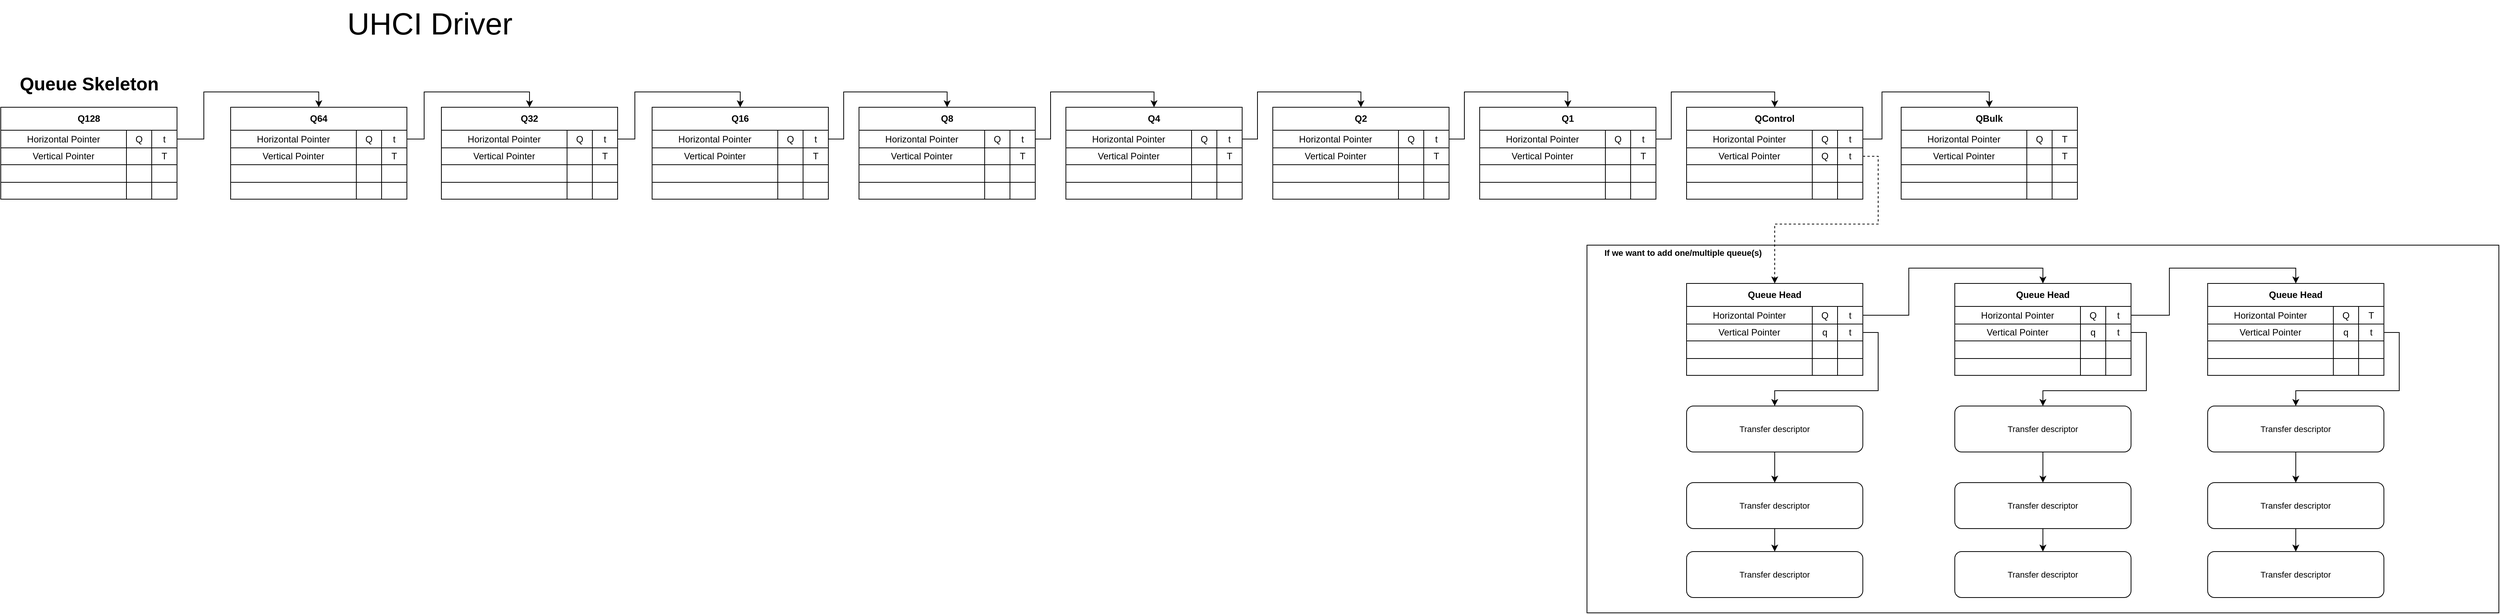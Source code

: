 <mxfile version="13.4.5" type="device"><diagram id="n6FNErEsnLvfAuufca8Y" name="Page-1"><mxGraphModel dx="870" dy="639" grid="1" gridSize="10" guides="1" tooltips="1" connect="1" arrows="1" fold="1" page="1" pageScale="1" pageWidth="1169" pageHeight="827" math="0" shadow="0"><root><mxCell id="0"/><mxCell id="1" parent="0"/><mxCell id="htnKsMSXRBkvygKqWgIQ-208" value="" style="rounded=0;whiteSpace=wrap;html=1;fontSize=40;" parent="1" vertex="1"><mxGeometry x="2080" y="320" width="1190" height="480" as="geometry"/></mxCell><mxCell id="htnKsMSXRBkvygKqWgIQ-25" value="UHCI Driver" style="text;html=1;strokeColor=none;fillColor=none;align=center;verticalAlign=middle;whiteSpace=wrap;rounded=0;fontSize=40;" parent="1" vertex="1"><mxGeometry x="280" width="580" height="60" as="geometry"/></mxCell><mxCell id="htnKsMSXRBkvygKqWgIQ-26" value="Queue Skeleton" style="text;strokeColor=none;fillColor=none;html=1;fontSize=24;fontStyle=1;verticalAlign=middle;align=center;" parent="1" vertex="1"><mxGeometry x="10" y="90" width="230" height="40" as="geometry"/></mxCell><mxCell id="htnKsMSXRBkvygKqWgIQ-27" value="Q128" style="shape=table;html=1;whiteSpace=wrap;startSize=30;container=1;collapsible=0;childLayout=tableLayout;fontStyle=1;align=center;fixedRows=0;columnLines=1;rowLines=1;" parent="1" vertex="1"><mxGeometry x="10" y="140" width="230" height="120" as="geometry"/></mxCell><mxCell id="htnKsMSXRBkvygKqWgIQ-28" value="" style="shape=partialRectangle;html=1;whiteSpace=wrap;collapsible=0;dropTarget=0;pointerEvents=0;fillColor=none;top=0;left=0;bottom=0;right=0;points=[[0,0.5],[1,0.5]];portConstraint=eastwest;" parent="htnKsMSXRBkvygKqWgIQ-27" vertex="1"><mxGeometry y="30" width="230" height="23" as="geometry"/></mxCell><mxCell id="htnKsMSXRBkvygKqWgIQ-29" value="Horizontal Pointer" style="shape=partialRectangle;html=1;whiteSpace=wrap;connectable=0;fillColor=none;top=0;left=0;bottom=0;right=0;overflow=hidden;" parent="htnKsMSXRBkvygKqWgIQ-28" vertex="1"><mxGeometry width="164" height="23" as="geometry"/></mxCell><mxCell id="htnKsMSXRBkvygKqWgIQ-30" value="Q" style="shape=partialRectangle;html=1;whiteSpace=wrap;connectable=0;fillColor=none;top=0;left=0;bottom=0;right=0;overflow=hidden;" parent="htnKsMSXRBkvygKqWgIQ-28" vertex="1"><mxGeometry x="164" width="33" height="23" as="geometry"/></mxCell><mxCell id="htnKsMSXRBkvygKqWgIQ-31" value="t" style="shape=partialRectangle;html=1;whiteSpace=wrap;connectable=0;fillColor=none;top=0;left=0;bottom=0;right=0;overflow=hidden;" parent="htnKsMSXRBkvygKqWgIQ-28" vertex="1"><mxGeometry x="197" width="33" height="23" as="geometry"/></mxCell><mxCell id="htnKsMSXRBkvygKqWgIQ-32" value="" style="shape=partialRectangle;html=1;whiteSpace=wrap;collapsible=0;dropTarget=0;pointerEvents=0;fillColor=none;top=0;left=0;bottom=0;right=0;points=[[0,0.5],[1,0.5]];portConstraint=eastwest;" parent="htnKsMSXRBkvygKqWgIQ-27" vertex="1"><mxGeometry y="53" width="230" height="22" as="geometry"/></mxCell><mxCell id="htnKsMSXRBkvygKqWgIQ-33" value="Vertical Pointer" style="shape=partialRectangle;html=1;whiteSpace=wrap;connectable=0;fillColor=none;top=0;left=0;bottom=0;right=0;overflow=hidden;" parent="htnKsMSXRBkvygKqWgIQ-32" vertex="1"><mxGeometry width="164" height="22" as="geometry"/></mxCell><mxCell id="htnKsMSXRBkvygKqWgIQ-34" value="" style="shape=partialRectangle;html=1;whiteSpace=wrap;connectable=0;fillColor=none;top=0;left=0;bottom=0;right=0;overflow=hidden;" parent="htnKsMSXRBkvygKqWgIQ-32" vertex="1"><mxGeometry x="164" width="33" height="22" as="geometry"/></mxCell><mxCell id="htnKsMSXRBkvygKqWgIQ-35" value="T" style="shape=partialRectangle;html=1;whiteSpace=wrap;connectable=0;fillColor=none;top=0;left=0;bottom=0;right=0;overflow=hidden;" parent="htnKsMSXRBkvygKqWgIQ-32" vertex="1"><mxGeometry x="197" width="33" height="22" as="geometry"/></mxCell><mxCell id="htnKsMSXRBkvygKqWgIQ-36" value="" style="shape=partialRectangle;html=1;whiteSpace=wrap;collapsible=0;dropTarget=0;pointerEvents=0;fillColor=none;top=0;left=0;bottom=0;right=0;points=[[0,0.5],[1,0.5]];portConstraint=eastwest;" parent="htnKsMSXRBkvygKqWgIQ-27" vertex="1"><mxGeometry y="75" width="230" height="23" as="geometry"/></mxCell><mxCell id="htnKsMSXRBkvygKqWgIQ-37" value="" style="shape=partialRectangle;html=1;whiteSpace=wrap;connectable=0;fillColor=none;top=0;left=0;bottom=0;right=0;overflow=hidden;" parent="htnKsMSXRBkvygKqWgIQ-36" vertex="1"><mxGeometry width="164" height="23" as="geometry"/></mxCell><mxCell id="htnKsMSXRBkvygKqWgIQ-38" value="" style="shape=partialRectangle;html=1;whiteSpace=wrap;connectable=0;fillColor=none;top=0;left=0;bottom=0;right=0;overflow=hidden;" parent="htnKsMSXRBkvygKqWgIQ-36" vertex="1"><mxGeometry x="164" width="33" height="23" as="geometry"/></mxCell><mxCell id="htnKsMSXRBkvygKqWgIQ-39" style="shape=partialRectangle;html=1;whiteSpace=wrap;connectable=0;fillColor=none;top=0;left=0;bottom=0;right=0;overflow=hidden;" parent="htnKsMSXRBkvygKqWgIQ-36" vertex="1"><mxGeometry x="197" width="33" height="23" as="geometry"/></mxCell><mxCell id="htnKsMSXRBkvygKqWgIQ-40" style="shape=partialRectangle;html=1;whiteSpace=wrap;collapsible=0;dropTarget=0;pointerEvents=0;fillColor=none;top=0;left=0;bottom=0;right=0;points=[[0,0.5],[1,0.5]];portConstraint=eastwest;" parent="htnKsMSXRBkvygKqWgIQ-27" vertex="1"><mxGeometry y="98" width="230" height="22" as="geometry"/></mxCell><mxCell id="htnKsMSXRBkvygKqWgIQ-41" style="shape=partialRectangle;html=1;whiteSpace=wrap;connectable=0;fillColor=none;top=0;left=0;bottom=0;right=0;overflow=hidden;" parent="htnKsMSXRBkvygKqWgIQ-40" vertex="1"><mxGeometry width="164" height="22" as="geometry"/></mxCell><mxCell id="htnKsMSXRBkvygKqWgIQ-42" style="shape=partialRectangle;html=1;whiteSpace=wrap;connectable=0;fillColor=none;top=0;left=0;bottom=0;right=0;overflow=hidden;" parent="htnKsMSXRBkvygKqWgIQ-40" vertex="1"><mxGeometry x="164" width="33" height="22" as="geometry"/></mxCell><mxCell id="htnKsMSXRBkvygKqWgIQ-43" style="shape=partialRectangle;html=1;whiteSpace=wrap;connectable=0;fillColor=none;top=0;left=0;bottom=0;right=0;overflow=hidden;" parent="htnKsMSXRBkvygKqWgIQ-40" vertex="1"><mxGeometry x="197" width="33" height="22" as="geometry"/></mxCell><mxCell id="htnKsMSXRBkvygKqWgIQ-44" value="Q64" style="shape=table;html=1;whiteSpace=wrap;startSize=30;container=1;collapsible=0;childLayout=tableLayout;fontStyle=1;align=center;fixedRows=0;columnLines=1;rowLines=1;" parent="1" vertex="1"><mxGeometry x="310" y="140" width="230" height="120" as="geometry"/></mxCell><mxCell id="htnKsMSXRBkvygKqWgIQ-45" value="" style="shape=partialRectangle;html=1;whiteSpace=wrap;collapsible=0;dropTarget=0;pointerEvents=0;fillColor=none;top=0;left=0;bottom=0;right=0;points=[[0,0.5],[1,0.5]];portConstraint=eastwest;" parent="htnKsMSXRBkvygKqWgIQ-44" vertex="1"><mxGeometry y="30" width="230" height="23" as="geometry"/></mxCell><mxCell id="htnKsMSXRBkvygKqWgIQ-46" value="Horizontal Pointer" style="shape=partialRectangle;html=1;whiteSpace=wrap;connectable=0;fillColor=none;top=0;left=0;bottom=0;right=0;overflow=hidden;" parent="htnKsMSXRBkvygKqWgIQ-45" vertex="1"><mxGeometry width="164" height="23" as="geometry"/></mxCell><mxCell id="htnKsMSXRBkvygKqWgIQ-47" value="Q" style="shape=partialRectangle;html=1;whiteSpace=wrap;connectable=0;fillColor=none;top=0;left=0;bottom=0;right=0;overflow=hidden;" parent="htnKsMSXRBkvygKqWgIQ-45" vertex="1"><mxGeometry x="164" width="33" height="23" as="geometry"/></mxCell><mxCell id="htnKsMSXRBkvygKqWgIQ-48" value="t" style="shape=partialRectangle;html=1;whiteSpace=wrap;connectable=0;fillColor=none;top=0;left=0;bottom=0;right=0;overflow=hidden;" parent="htnKsMSXRBkvygKqWgIQ-45" vertex="1"><mxGeometry x="197" width="33" height="23" as="geometry"/></mxCell><mxCell id="htnKsMSXRBkvygKqWgIQ-49" value="" style="shape=partialRectangle;html=1;whiteSpace=wrap;collapsible=0;dropTarget=0;pointerEvents=0;fillColor=none;top=0;left=0;bottom=0;right=0;points=[[0,0.5],[1,0.5]];portConstraint=eastwest;" parent="htnKsMSXRBkvygKqWgIQ-44" vertex="1"><mxGeometry y="53" width="230" height="22" as="geometry"/></mxCell><mxCell id="htnKsMSXRBkvygKqWgIQ-50" value="Vertical Pointer" style="shape=partialRectangle;html=1;whiteSpace=wrap;connectable=0;fillColor=none;top=0;left=0;bottom=0;right=0;overflow=hidden;" parent="htnKsMSXRBkvygKqWgIQ-49" vertex="1"><mxGeometry width="164" height="22" as="geometry"/></mxCell><mxCell id="htnKsMSXRBkvygKqWgIQ-51" value="" style="shape=partialRectangle;html=1;whiteSpace=wrap;connectable=0;fillColor=none;top=0;left=0;bottom=0;right=0;overflow=hidden;" parent="htnKsMSXRBkvygKqWgIQ-49" vertex="1"><mxGeometry x="164" width="33" height="22" as="geometry"/></mxCell><mxCell id="htnKsMSXRBkvygKqWgIQ-52" value="T" style="shape=partialRectangle;html=1;whiteSpace=wrap;connectable=0;fillColor=none;top=0;left=0;bottom=0;right=0;overflow=hidden;" parent="htnKsMSXRBkvygKqWgIQ-49" vertex="1"><mxGeometry x="197" width="33" height="22" as="geometry"/></mxCell><mxCell id="htnKsMSXRBkvygKqWgIQ-53" value="" style="shape=partialRectangle;html=1;whiteSpace=wrap;collapsible=0;dropTarget=0;pointerEvents=0;fillColor=none;top=0;left=0;bottom=0;right=0;points=[[0,0.5],[1,0.5]];portConstraint=eastwest;" parent="htnKsMSXRBkvygKqWgIQ-44" vertex="1"><mxGeometry y="75" width="230" height="23" as="geometry"/></mxCell><mxCell id="htnKsMSXRBkvygKqWgIQ-54" value="" style="shape=partialRectangle;html=1;whiteSpace=wrap;connectable=0;fillColor=none;top=0;left=0;bottom=0;right=0;overflow=hidden;" parent="htnKsMSXRBkvygKqWgIQ-53" vertex="1"><mxGeometry width="164" height="23" as="geometry"/></mxCell><mxCell id="htnKsMSXRBkvygKqWgIQ-55" value="" style="shape=partialRectangle;html=1;whiteSpace=wrap;connectable=0;fillColor=none;top=0;left=0;bottom=0;right=0;overflow=hidden;" parent="htnKsMSXRBkvygKqWgIQ-53" vertex="1"><mxGeometry x="164" width="33" height="23" as="geometry"/></mxCell><mxCell id="htnKsMSXRBkvygKqWgIQ-56" style="shape=partialRectangle;html=1;whiteSpace=wrap;connectable=0;fillColor=none;top=0;left=0;bottom=0;right=0;overflow=hidden;" parent="htnKsMSXRBkvygKqWgIQ-53" vertex="1"><mxGeometry x="197" width="33" height="23" as="geometry"/></mxCell><mxCell id="htnKsMSXRBkvygKqWgIQ-57" style="shape=partialRectangle;html=1;whiteSpace=wrap;collapsible=0;dropTarget=0;pointerEvents=0;fillColor=none;top=0;left=0;bottom=0;right=0;points=[[0,0.5],[1,0.5]];portConstraint=eastwest;" parent="htnKsMSXRBkvygKqWgIQ-44" vertex="1"><mxGeometry y="98" width="230" height="22" as="geometry"/></mxCell><mxCell id="htnKsMSXRBkvygKqWgIQ-58" style="shape=partialRectangle;html=1;whiteSpace=wrap;connectable=0;fillColor=none;top=0;left=0;bottom=0;right=0;overflow=hidden;" parent="htnKsMSXRBkvygKqWgIQ-57" vertex="1"><mxGeometry width="164" height="22" as="geometry"/></mxCell><mxCell id="htnKsMSXRBkvygKqWgIQ-59" style="shape=partialRectangle;html=1;whiteSpace=wrap;connectable=0;fillColor=none;top=0;left=0;bottom=0;right=0;overflow=hidden;" parent="htnKsMSXRBkvygKqWgIQ-57" vertex="1"><mxGeometry x="164" width="33" height="22" as="geometry"/></mxCell><mxCell id="htnKsMSXRBkvygKqWgIQ-60" style="shape=partialRectangle;html=1;whiteSpace=wrap;connectable=0;fillColor=none;top=0;left=0;bottom=0;right=0;overflow=hidden;" parent="htnKsMSXRBkvygKqWgIQ-57" vertex="1"><mxGeometry x="197" width="33" height="22" as="geometry"/></mxCell><mxCell id="htnKsMSXRBkvygKqWgIQ-61" value="Q32" style="shape=table;html=1;whiteSpace=wrap;startSize=30;container=1;collapsible=0;childLayout=tableLayout;fontStyle=1;align=center;fixedRows=0;columnLines=1;rowLines=1;" parent="1" vertex="1"><mxGeometry x="585" y="140" width="230" height="120" as="geometry"/></mxCell><mxCell id="htnKsMSXRBkvygKqWgIQ-62" value="" style="shape=partialRectangle;html=1;whiteSpace=wrap;collapsible=0;dropTarget=0;pointerEvents=0;fillColor=none;top=0;left=0;bottom=0;right=0;points=[[0,0.5],[1,0.5]];portConstraint=eastwest;" parent="htnKsMSXRBkvygKqWgIQ-61" vertex="1"><mxGeometry y="30" width="230" height="23" as="geometry"/></mxCell><mxCell id="htnKsMSXRBkvygKqWgIQ-63" value="Horizontal Pointer" style="shape=partialRectangle;html=1;whiteSpace=wrap;connectable=0;fillColor=none;top=0;left=0;bottom=0;right=0;overflow=hidden;" parent="htnKsMSXRBkvygKqWgIQ-62" vertex="1"><mxGeometry width="164" height="23" as="geometry"/></mxCell><mxCell id="htnKsMSXRBkvygKqWgIQ-64" value="Q" style="shape=partialRectangle;html=1;whiteSpace=wrap;connectable=0;fillColor=none;top=0;left=0;bottom=0;right=0;overflow=hidden;" parent="htnKsMSXRBkvygKqWgIQ-62" vertex="1"><mxGeometry x="164" width="33" height="23" as="geometry"/></mxCell><mxCell id="htnKsMSXRBkvygKqWgIQ-65" value="t" style="shape=partialRectangle;html=1;whiteSpace=wrap;connectable=0;fillColor=none;top=0;left=0;bottom=0;right=0;overflow=hidden;" parent="htnKsMSXRBkvygKqWgIQ-62" vertex="1"><mxGeometry x="197" width="33" height="23" as="geometry"/></mxCell><mxCell id="htnKsMSXRBkvygKqWgIQ-66" value="" style="shape=partialRectangle;html=1;whiteSpace=wrap;collapsible=0;dropTarget=0;pointerEvents=0;fillColor=none;top=0;left=0;bottom=0;right=0;points=[[0,0.5],[1,0.5]];portConstraint=eastwest;" parent="htnKsMSXRBkvygKqWgIQ-61" vertex="1"><mxGeometry y="53" width="230" height="22" as="geometry"/></mxCell><mxCell id="htnKsMSXRBkvygKqWgIQ-67" value="Vertical Pointer" style="shape=partialRectangle;html=1;whiteSpace=wrap;connectable=0;fillColor=none;top=0;left=0;bottom=0;right=0;overflow=hidden;" parent="htnKsMSXRBkvygKqWgIQ-66" vertex="1"><mxGeometry width="164" height="22" as="geometry"/></mxCell><mxCell id="htnKsMSXRBkvygKqWgIQ-68" value="" style="shape=partialRectangle;html=1;whiteSpace=wrap;connectable=0;fillColor=none;top=0;left=0;bottom=0;right=0;overflow=hidden;" parent="htnKsMSXRBkvygKqWgIQ-66" vertex="1"><mxGeometry x="164" width="33" height="22" as="geometry"/></mxCell><mxCell id="htnKsMSXRBkvygKqWgIQ-69" value="T" style="shape=partialRectangle;html=1;whiteSpace=wrap;connectable=0;fillColor=none;top=0;left=0;bottom=0;right=0;overflow=hidden;" parent="htnKsMSXRBkvygKqWgIQ-66" vertex="1"><mxGeometry x="197" width="33" height="22" as="geometry"/></mxCell><mxCell id="htnKsMSXRBkvygKqWgIQ-70" value="" style="shape=partialRectangle;html=1;whiteSpace=wrap;collapsible=0;dropTarget=0;pointerEvents=0;fillColor=none;top=0;left=0;bottom=0;right=0;points=[[0,0.5],[1,0.5]];portConstraint=eastwest;" parent="htnKsMSXRBkvygKqWgIQ-61" vertex="1"><mxGeometry y="75" width="230" height="23" as="geometry"/></mxCell><mxCell id="htnKsMSXRBkvygKqWgIQ-71" value="" style="shape=partialRectangle;html=1;whiteSpace=wrap;connectable=0;fillColor=none;top=0;left=0;bottom=0;right=0;overflow=hidden;" parent="htnKsMSXRBkvygKqWgIQ-70" vertex="1"><mxGeometry width="164" height="23" as="geometry"/></mxCell><mxCell id="htnKsMSXRBkvygKqWgIQ-72" value="" style="shape=partialRectangle;html=1;whiteSpace=wrap;connectable=0;fillColor=none;top=0;left=0;bottom=0;right=0;overflow=hidden;" parent="htnKsMSXRBkvygKqWgIQ-70" vertex="1"><mxGeometry x="164" width="33" height="23" as="geometry"/></mxCell><mxCell id="htnKsMSXRBkvygKqWgIQ-73" style="shape=partialRectangle;html=1;whiteSpace=wrap;connectable=0;fillColor=none;top=0;left=0;bottom=0;right=0;overflow=hidden;" parent="htnKsMSXRBkvygKqWgIQ-70" vertex="1"><mxGeometry x="197" width="33" height="23" as="geometry"/></mxCell><mxCell id="htnKsMSXRBkvygKqWgIQ-74" style="shape=partialRectangle;html=1;whiteSpace=wrap;collapsible=0;dropTarget=0;pointerEvents=0;fillColor=none;top=0;left=0;bottom=0;right=0;points=[[0,0.5],[1,0.5]];portConstraint=eastwest;" parent="htnKsMSXRBkvygKqWgIQ-61" vertex="1"><mxGeometry y="98" width="230" height="22" as="geometry"/></mxCell><mxCell id="htnKsMSXRBkvygKqWgIQ-75" style="shape=partialRectangle;html=1;whiteSpace=wrap;connectable=0;fillColor=none;top=0;left=0;bottom=0;right=0;overflow=hidden;" parent="htnKsMSXRBkvygKqWgIQ-74" vertex="1"><mxGeometry width="164" height="22" as="geometry"/></mxCell><mxCell id="htnKsMSXRBkvygKqWgIQ-76" style="shape=partialRectangle;html=1;whiteSpace=wrap;connectable=0;fillColor=none;top=0;left=0;bottom=0;right=0;overflow=hidden;" parent="htnKsMSXRBkvygKqWgIQ-74" vertex="1"><mxGeometry x="164" width="33" height="22" as="geometry"/></mxCell><mxCell id="htnKsMSXRBkvygKqWgIQ-77" style="shape=partialRectangle;html=1;whiteSpace=wrap;connectable=0;fillColor=none;top=0;left=0;bottom=0;right=0;overflow=hidden;" parent="htnKsMSXRBkvygKqWgIQ-74" vertex="1"><mxGeometry x="197" width="33" height="22" as="geometry"/></mxCell><mxCell id="htnKsMSXRBkvygKqWgIQ-78" value="Q16" style="shape=table;html=1;whiteSpace=wrap;startSize=30;container=1;collapsible=0;childLayout=tableLayout;fontStyle=1;align=center;fixedRows=0;columnLines=1;rowLines=1;" parent="1" vertex="1"><mxGeometry x="860" y="140" width="230" height="120" as="geometry"/></mxCell><mxCell id="htnKsMSXRBkvygKqWgIQ-79" value="" style="shape=partialRectangle;html=1;whiteSpace=wrap;collapsible=0;dropTarget=0;pointerEvents=0;fillColor=none;top=0;left=0;bottom=0;right=0;points=[[0,0.5],[1,0.5]];portConstraint=eastwest;" parent="htnKsMSXRBkvygKqWgIQ-78" vertex="1"><mxGeometry y="30" width="230" height="23" as="geometry"/></mxCell><mxCell id="htnKsMSXRBkvygKqWgIQ-80" value="Horizontal Pointer" style="shape=partialRectangle;html=1;whiteSpace=wrap;connectable=0;fillColor=none;top=0;left=0;bottom=0;right=0;overflow=hidden;" parent="htnKsMSXRBkvygKqWgIQ-79" vertex="1"><mxGeometry width="164" height="23" as="geometry"/></mxCell><mxCell id="htnKsMSXRBkvygKqWgIQ-81" value="Q" style="shape=partialRectangle;html=1;whiteSpace=wrap;connectable=0;fillColor=none;top=0;left=0;bottom=0;right=0;overflow=hidden;" parent="htnKsMSXRBkvygKqWgIQ-79" vertex="1"><mxGeometry x="164" width="33" height="23" as="geometry"/></mxCell><mxCell id="htnKsMSXRBkvygKqWgIQ-82" value="t" style="shape=partialRectangle;html=1;whiteSpace=wrap;connectable=0;fillColor=none;top=0;left=0;bottom=0;right=0;overflow=hidden;" parent="htnKsMSXRBkvygKqWgIQ-79" vertex="1"><mxGeometry x="197" width="33" height="23" as="geometry"/></mxCell><mxCell id="htnKsMSXRBkvygKqWgIQ-83" value="" style="shape=partialRectangle;html=1;whiteSpace=wrap;collapsible=0;dropTarget=0;pointerEvents=0;fillColor=none;top=0;left=0;bottom=0;right=0;points=[[0,0.5],[1,0.5]];portConstraint=eastwest;" parent="htnKsMSXRBkvygKqWgIQ-78" vertex="1"><mxGeometry y="53" width="230" height="22" as="geometry"/></mxCell><mxCell id="htnKsMSXRBkvygKqWgIQ-84" value="Vertical Pointer" style="shape=partialRectangle;html=1;whiteSpace=wrap;connectable=0;fillColor=none;top=0;left=0;bottom=0;right=0;overflow=hidden;" parent="htnKsMSXRBkvygKqWgIQ-83" vertex="1"><mxGeometry width="164" height="22" as="geometry"/></mxCell><mxCell id="htnKsMSXRBkvygKqWgIQ-85" value="" style="shape=partialRectangle;html=1;whiteSpace=wrap;connectable=0;fillColor=none;top=0;left=0;bottom=0;right=0;overflow=hidden;" parent="htnKsMSXRBkvygKqWgIQ-83" vertex="1"><mxGeometry x="164" width="33" height="22" as="geometry"/></mxCell><mxCell id="htnKsMSXRBkvygKqWgIQ-86" value="T" style="shape=partialRectangle;html=1;whiteSpace=wrap;connectable=0;fillColor=none;top=0;left=0;bottom=0;right=0;overflow=hidden;" parent="htnKsMSXRBkvygKqWgIQ-83" vertex="1"><mxGeometry x="197" width="33" height="22" as="geometry"/></mxCell><mxCell id="htnKsMSXRBkvygKqWgIQ-87" value="" style="shape=partialRectangle;html=1;whiteSpace=wrap;collapsible=0;dropTarget=0;pointerEvents=0;fillColor=none;top=0;left=0;bottom=0;right=0;points=[[0,0.5],[1,0.5]];portConstraint=eastwest;" parent="htnKsMSXRBkvygKqWgIQ-78" vertex="1"><mxGeometry y="75" width="230" height="23" as="geometry"/></mxCell><mxCell id="htnKsMSXRBkvygKqWgIQ-88" value="" style="shape=partialRectangle;html=1;whiteSpace=wrap;connectable=0;fillColor=none;top=0;left=0;bottom=0;right=0;overflow=hidden;" parent="htnKsMSXRBkvygKqWgIQ-87" vertex="1"><mxGeometry width="164" height="23" as="geometry"/></mxCell><mxCell id="htnKsMSXRBkvygKqWgIQ-89" value="" style="shape=partialRectangle;html=1;whiteSpace=wrap;connectable=0;fillColor=none;top=0;left=0;bottom=0;right=0;overflow=hidden;" parent="htnKsMSXRBkvygKqWgIQ-87" vertex="1"><mxGeometry x="164" width="33" height="23" as="geometry"/></mxCell><mxCell id="htnKsMSXRBkvygKqWgIQ-90" style="shape=partialRectangle;html=1;whiteSpace=wrap;connectable=0;fillColor=none;top=0;left=0;bottom=0;right=0;overflow=hidden;" parent="htnKsMSXRBkvygKqWgIQ-87" vertex="1"><mxGeometry x="197" width="33" height="23" as="geometry"/></mxCell><mxCell id="htnKsMSXRBkvygKqWgIQ-91" style="shape=partialRectangle;html=1;whiteSpace=wrap;collapsible=0;dropTarget=0;pointerEvents=0;fillColor=none;top=0;left=0;bottom=0;right=0;points=[[0,0.5],[1,0.5]];portConstraint=eastwest;" parent="htnKsMSXRBkvygKqWgIQ-78" vertex="1"><mxGeometry y="98" width="230" height="22" as="geometry"/></mxCell><mxCell id="htnKsMSXRBkvygKqWgIQ-92" style="shape=partialRectangle;html=1;whiteSpace=wrap;connectable=0;fillColor=none;top=0;left=0;bottom=0;right=0;overflow=hidden;" parent="htnKsMSXRBkvygKqWgIQ-91" vertex="1"><mxGeometry width="164" height="22" as="geometry"/></mxCell><mxCell id="htnKsMSXRBkvygKqWgIQ-93" style="shape=partialRectangle;html=1;whiteSpace=wrap;connectable=0;fillColor=none;top=0;left=0;bottom=0;right=0;overflow=hidden;" parent="htnKsMSXRBkvygKqWgIQ-91" vertex="1"><mxGeometry x="164" width="33" height="22" as="geometry"/></mxCell><mxCell id="htnKsMSXRBkvygKqWgIQ-94" style="shape=partialRectangle;html=1;whiteSpace=wrap;connectable=0;fillColor=none;top=0;left=0;bottom=0;right=0;overflow=hidden;" parent="htnKsMSXRBkvygKqWgIQ-91" vertex="1"><mxGeometry x="197" width="33" height="22" as="geometry"/></mxCell><mxCell id="htnKsMSXRBkvygKqWgIQ-95" value="Q8" style="shape=table;html=1;whiteSpace=wrap;startSize=30;container=1;collapsible=0;childLayout=tableLayout;fontStyle=1;align=center;fixedRows=0;columnLines=1;rowLines=1;" parent="1" vertex="1"><mxGeometry x="1130" y="140" width="230" height="120" as="geometry"/></mxCell><mxCell id="htnKsMSXRBkvygKqWgIQ-96" value="" style="shape=partialRectangle;html=1;whiteSpace=wrap;collapsible=0;dropTarget=0;pointerEvents=0;fillColor=none;top=0;left=0;bottom=0;right=0;points=[[0,0.5],[1,0.5]];portConstraint=eastwest;" parent="htnKsMSXRBkvygKqWgIQ-95" vertex="1"><mxGeometry y="30" width="230" height="23" as="geometry"/></mxCell><mxCell id="htnKsMSXRBkvygKqWgIQ-97" value="Horizontal Pointer" style="shape=partialRectangle;html=1;whiteSpace=wrap;connectable=0;fillColor=none;top=0;left=0;bottom=0;right=0;overflow=hidden;" parent="htnKsMSXRBkvygKqWgIQ-96" vertex="1"><mxGeometry width="164" height="23" as="geometry"/></mxCell><mxCell id="htnKsMSXRBkvygKqWgIQ-98" value="Q" style="shape=partialRectangle;html=1;whiteSpace=wrap;connectable=0;fillColor=none;top=0;left=0;bottom=0;right=0;overflow=hidden;" parent="htnKsMSXRBkvygKqWgIQ-96" vertex="1"><mxGeometry x="164" width="33" height="23" as="geometry"/></mxCell><mxCell id="htnKsMSXRBkvygKqWgIQ-99" value="t" style="shape=partialRectangle;html=1;whiteSpace=wrap;connectable=0;fillColor=none;top=0;left=0;bottom=0;right=0;overflow=hidden;" parent="htnKsMSXRBkvygKqWgIQ-96" vertex="1"><mxGeometry x="197" width="33" height="23" as="geometry"/></mxCell><mxCell id="htnKsMSXRBkvygKqWgIQ-100" value="" style="shape=partialRectangle;html=1;whiteSpace=wrap;collapsible=0;dropTarget=0;pointerEvents=0;fillColor=none;top=0;left=0;bottom=0;right=0;points=[[0,0.5],[1,0.5]];portConstraint=eastwest;" parent="htnKsMSXRBkvygKqWgIQ-95" vertex="1"><mxGeometry y="53" width="230" height="22" as="geometry"/></mxCell><mxCell id="htnKsMSXRBkvygKqWgIQ-101" value="Vertical Pointer" style="shape=partialRectangle;html=1;whiteSpace=wrap;connectable=0;fillColor=none;top=0;left=0;bottom=0;right=0;overflow=hidden;" parent="htnKsMSXRBkvygKqWgIQ-100" vertex="1"><mxGeometry width="164" height="22" as="geometry"/></mxCell><mxCell id="htnKsMSXRBkvygKqWgIQ-102" value="" style="shape=partialRectangle;html=1;whiteSpace=wrap;connectable=0;fillColor=none;top=0;left=0;bottom=0;right=0;overflow=hidden;" parent="htnKsMSXRBkvygKqWgIQ-100" vertex="1"><mxGeometry x="164" width="33" height="22" as="geometry"/></mxCell><mxCell id="htnKsMSXRBkvygKqWgIQ-103" value="T" style="shape=partialRectangle;html=1;whiteSpace=wrap;connectable=0;fillColor=none;top=0;left=0;bottom=0;right=0;overflow=hidden;" parent="htnKsMSXRBkvygKqWgIQ-100" vertex="1"><mxGeometry x="197" width="33" height="22" as="geometry"/></mxCell><mxCell id="htnKsMSXRBkvygKqWgIQ-104" value="" style="shape=partialRectangle;html=1;whiteSpace=wrap;collapsible=0;dropTarget=0;pointerEvents=0;fillColor=none;top=0;left=0;bottom=0;right=0;points=[[0,0.5],[1,0.5]];portConstraint=eastwest;" parent="htnKsMSXRBkvygKqWgIQ-95" vertex="1"><mxGeometry y="75" width="230" height="23" as="geometry"/></mxCell><mxCell id="htnKsMSXRBkvygKqWgIQ-105" value="" style="shape=partialRectangle;html=1;whiteSpace=wrap;connectable=0;fillColor=none;top=0;left=0;bottom=0;right=0;overflow=hidden;" parent="htnKsMSXRBkvygKqWgIQ-104" vertex="1"><mxGeometry width="164" height="23" as="geometry"/></mxCell><mxCell id="htnKsMSXRBkvygKqWgIQ-106" value="" style="shape=partialRectangle;html=1;whiteSpace=wrap;connectable=0;fillColor=none;top=0;left=0;bottom=0;right=0;overflow=hidden;" parent="htnKsMSXRBkvygKqWgIQ-104" vertex="1"><mxGeometry x="164" width="33" height="23" as="geometry"/></mxCell><mxCell id="htnKsMSXRBkvygKqWgIQ-107" style="shape=partialRectangle;html=1;whiteSpace=wrap;connectable=0;fillColor=none;top=0;left=0;bottom=0;right=0;overflow=hidden;" parent="htnKsMSXRBkvygKqWgIQ-104" vertex="1"><mxGeometry x="197" width="33" height="23" as="geometry"/></mxCell><mxCell id="htnKsMSXRBkvygKqWgIQ-108" style="shape=partialRectangle;html=1;whiteSpace=wrap;collapsible=0;dropTarget=0;pointerEvents=0;fillColor=none;top=0;left=0;bottom=0;right=0;points=[[0,0.5],[1,0.5]];portConstraint=eastwest;" parent="htnKsMSXRBkvygKqWgIQ-95" vertex="1"><mxGeometry y="98" width="230" height="22" as="geometry"/></mxCell><mxCell id="htnKsMSXRBkvygKqWgIQ-109" style="shape=partialRectangle;html=1;whiteSpace=wrap;connectable=0;fillColor=none;top=0;left=0;bottom=0;right=0;overflow=hidden;" parent="htnKsMSXRBkvygKqWgIQ-108" vertex="1"><mxGeometry width="164" height="22" as="geometry"/></mxCell><mxCell id="htnKsMSXRBkvygKqWgIQ-110" style="shape=partialRectangle;html=1;whiteSpace=wrap;connectable=0;fillColor=none;top=0;left=0;bottom=0;right=0;overflow=hidden;" parent="htnKsMSXRBkvygKqWgIQ-108" vertex="1"><mxGeometry x="164" width="33" height="22" as="geometry"/></mxCell><mxCell id="htnKsMSXRBkvygKqWgIQ-111" style="shape=partialRectangle;html=1;whiteSpace=wrap;connectable=0;fillColor=none;top=0;left=0;bottom=0;right=0;overflow=hidden;" parent="htnKsMSXRBkvygKqWgIQ-108" vertex="1"><mxGeometry x="197" width="33" height="22" as="geometry"/></mxCell><mxCell id="htnKsMSXRBkvygKqWgIQ-112" value="Q4" style="shape=table;html=1;whiteSpace=wrap;startSize=30;container=1;collapsible=0;childLayout=tableLayout;fontStyle=1;align=center;fixedRows=0;columnLines=1;rowLines=1;" parent="1" vertex="1"><mxGeometry x="1400" y="140" width="230" height="120" as="geometry"/></mxCell><mxCell id="htnKsMSXRBkvygKqWgIQ-113" value="" style="shape=partialRectangle;html=1;whiteSpace=wrap;collapsible=0;dropTarget=0;pointerEvents=0;fillColor=none;top=0;left=0;bottom=0;right=0;points=[[0,0.5],[1,0.5]];portConstraint=eastwest;" parent="htnKsMSXRBkvygKqWgIQ-112" vertex="1"><mxGeometry y="30" width="230" height="23" as="geometry"/></mxCell><mxCell id="htnKsMSXRBkvygKqWgIQ-114" value="Horizontal Pointer" style="shape=partialRectangle;html=1;whiteSpace=wrap;connectable=0;fillColor=none;top=0;left=0;bottom=0;right=0;overflow=hidden;" parent="htnKsMSXRBkvygKqWgIQ-113" vertex="1"><mxGeometry width="164" height="23" as="geometry"/></mxCell><mxCell id="htnKsMSXRBkvygKqWgIQ-115" value="Q" style="shape=partialRectangle;html=1;whiteSpace=wrap;connectable=0;fillColor=none;top=0;left=0;bottom=0;right=0;overflow=hidden;" parent="htnKsMSXRBkvygKqWgIQ-113" vertex="1"><mxGeometry x="164" width="33" height="23" as="geometry"/></mxCell><mxCell id="htnKsMSXRBkvygKqWgIQ-116" value="t" style="shape=partialRectangle;html=1;whiteSpace=wrap;connectable=0;fillColor=none;top=0;left=0;bottom=0;right=0;overflow=hidden;" parent="htnKsMSXRBkvygKqWgIQ-113" vertex="1"><mxGeometry x="197" width="33" height="23" as="geometry"/></mxCell><mxCell id="htnKsMSXRBkvygKqWgIQ-117" value="" style="shape=partialRectangle;html=1;whiteSpace=wrap;collapsible=0;dropTarget=0;pointerEvents=0;fillColor=none;top=0;left=0;bottom=0;right=0;points=[[0,0.5],[1,0.5]];portConstraint=eastwest;" parent="htnKsMSXRBkvygKqWgIQ-112" vertex="1"><mxGeometry y="53" width="230" height="22" as="geometry"/></mxCell><mxCell id="htnKsMSXRBkvygKqWgIQ-118" value="Vertical Pointer" style="shape=partialRectangle;html=1;whiteSpace=wrap;connectable=0;fillColor=none;top=0;left=0;bottom=0;right=0;overflow=hidden;" parent="htnKsMSXRBkvygKqWgIQ-117" vertex="1"><mxGeometry width="164" height="22" as="geometry"/></mxCell><mxCell id="htnKsMSXRBkvygKqWgIQ-119" value="" style="shape=partialRectangle;html=1;whiteSpace=wrap;connectable=0;fillColor=none;top=0;left=0;bottom=0;right=0;overflow=hidden;" parent="htnKsMSXRBkvygKqWgIQ-117" vertex="1"><mxGeometry x="164" width="33" height="22" as="geometry"/></mxCell><mxCell id="htnKsMSXRBkvygKqWgIQ-120" value="T" style="shape=partialRectangle;html=1;whiteSpace=wrap;connectable=0;fillColor=none;top=0;left=0;bottom=0;right=0;overflow=hidden;" parent="htnKsMSXRBkvygKqWgIQ-117" vertex="1"><mxGeometry x="197" width="33" height="22" as="geometry"/></mxCell><mxCell id="htnKsMSXRBkvygKqWgIQ-121" value="" style="shape=partialRectangle;html=1;whiteSpace=wrap;collapsible=0;dropTarget=0;pointerEvents=0;fillColor=none;top=0;left=0;bottom=0;right=0;points=[[0,0.5],[1,0.5]];portConstraint=eastwest;" parent="htnKsMSXRBkvygKqWgIQ-112" vertex="1"><mxGeometry y="75" width="230" height="23" as="geometry"/></mxCell><mxCell id="htnKsMSXRBkvygKqWgIQ-122" value="" style="shape=partialRectangle;html=1;whiteSpace=wrap;connectable=0;fillColor=none;top=0;left=0;bottom=0;right=0;overflow=hidden;" parent="htnKsMSXRBkvygKqWgIQ-121" vertex="1"><mxGeometry width="164" height="23" as="geometry"/></mxCell><mxCell id="htnKsMSXRBkvygKqWgIQ-123" value="" style="shape=partialRectangle;html=1;whiteSpace=wrap;connectable=0;fillColor=none;top=0;left=0;bottom=0;right=0;overflow=hidden;" parent="htnKsMSXRBkvygKqWgIQ-121" vertex="1"><mxGeometry x="164" width="33" height="23" as="geometry"/></mxCell><mxCell id="htnKsMSXRBkvygKqWgIQ-124" style="shape=partialRectangle;html=1;whiteSpace=wrap;connectable=0;fillColor=none;top=0;left=0;bottom=0;right=0;overflow=hidden;" parent="htnKsMSXRBkvygKqWgIQ-121" vertex="1"><mxGeometry x="197" width="33" height="23" as="geometry"/></mxCell><mxCell id="htnKsMSXRBkvygKqWgIQ-125" style="shape=partialRectangle;html=1;whiteSpace=wrap;collapsible=0;dropTarget=0;pointerEvents=0;fillColor=none;top=0;left=0;bottom=0;right=0;points=[[0,0.5],[1,0.5]];portConstraint=eastwest;" parent="htnKsMSXRBkvygKqWgIQ-112" vertex="1"><mxGeometry y="98" width="230" height="22" as="geometry"/></mxCell><mxCell id="htnKsMSXRBkvygKqWgIQ-126" style="shape=partialRectangle;html=1;whiteSpace=wrap;connectable=0;fillColor=none;top=0;left=0;bottom=0;right=0;overflow=hidden;" parent="htnKsMSXRBkvygKqWgIQ-125" vertex="1"><mxGeometry width="164" height="22" as="geometry"/></mxCell><mxCell id="htnKsMSXRBkvygKqWgIQ-127" style="shape=partialRectangle;html=1;whiteSpace=wrap;connectable=0;fillColor=none;top=0;left=0;bottom=0;right=0;overflow=hidden;" parent="htnKsMSXRBkvygKqWgIQ-125" vertex="1"><mxGeometry x="164" width="33" height="22" as="geometry"/></mxCell><mxCell id="htnKsMSXRBkvygKqWgIQ-128" style="shape=partialRectangle;html=1;whiteSpace=wrap;connectable=0;fillColor=none;top=0;left=0;bottom=0;right=0;overflow=hidden;" parent="htnKsMSXRBkvygKqWgIQ-125" vertex="1"><mxGeometry x="197" width="33" height="22" as="geometry"/></mxCell><mxCell id="htnKsMSXRBkvygKqWgIQ-129" value="Q2" style="shape=table;html=1;whiteSpace=wrap;startSize=30;container=1;collapsible=0;childLayout=tableLayout;fontStyle=1;align=center;fixedRows=0;columnLines=1;rowLines=1;" parent="1" vertex="1"><mxGeometry x="1670" y="140" width="230" height="120" as="geometry"/></mxCell><mxCell id="htnKsMSXRBkvygKqWgIQ-130" value="" style="shape=partialRectangle;html=1;whiteSpace=wrap;collapsible=0;dropTarget=0;pointerEvents=0;fillColor=none;top=0;left=0;bottom=0;right=0;points=[[0,0.5],[1,0.5]];portConstraint=eastwest;" parent="htnKsMSXRBkvygKqWgIQ-129" vertex="1"><mxGeometry y="30" width="230" height="23" as="geometry"/></mxCell><mxCell id="htnKsMSXRBkvygKqWgIQ-131" value="Horizontal Pointer" style="shape=partialRectangle;html=1;whiteSpace=wrap;connectable=0;fillColor=none;top=0;left=0;bottom=0;right=0;overflow=hidden;" parent="htnKsMSXRBkvygKqWgIQ-130" vertex="1"><mxGeometry width="164" height="23" as="geometry"/></mxCell><mxCell id="htnKsMSXRBkvygKqWgIQ-132" value="Q" style="shape=partialRectangle;html=1;whiteSpace=wrap;connectable=0;fillColor=none;top=0;left=0;bottom=0;right=0;overflow=hidden;" parent="htnKsMSXRBkvygKqWgIQ-130" vertex="1"><mxGeometry x="164" width="33" height="23" as="geometry"/></mxCell><mxCell id="htnKsMSXRBkvygKqWgIQ-133" value="t" style="shape=partialRectangle;html=1;whiteSpace=wrap;connectable=0;fillColor=none;top=0;left=0;bottom=0;right=0;overflow=hidden;" parent="htnKsMSXRBkvygKqWgIQ-130" vertex="1"><mxGeometry x="197" width="33" height="23" as="geometry"/></mxCell><mxCell id="htnKsMSXRBkvygKqWgIQ-134" value="" style="shape=partialRectangle;html=1;whiteSpace=wrap;collapsible=0;dropTarget=0;pointerEvents=0;fillColor=none;top=0;left=0;bottom=0;right=0;points=[[0,0.5],[1,0.5]];portConstraint=eastwest;" parent="htnKsMSXRBkvygKqWgIQ-129" vertex="1"><mxGeometry y="53" width="230" height="22" as="geometry"/></mxCell><mxCell id="htnKsMSXRBkvygKqWgIQ-135" value="Vertical Pointer" style="shape=partialRectangle;html=1;whiteSpace=wrap;connectable=0;fillColor=none;top=0;left=0;bottom=0;right=0;overflow=hidden;" parent="htnKsMSXRBkvygKqWgIQ-134" vertex="1"><mxGeometry width="164" height="22" as="geometry"/></mxCell><mxCell id="htnKsMSXRBkvygKqWgIQ-136" value="" style="shape=partialRectangle;html=1;whiteSpace=wrap;connectable=0;fillColor=none;top=0;left=0;bottom=0;right=0;overflow=hidden;" parent="htnKsMSXRBkvygKqWgIQ-134" vertex="1"><mxGeometry x="164" width="33" height="22" as="geometry"/></mxCell><mxCell id="htnKsMSXRBkvygKqWgIQ-137" value="T" style="shape=partialRectangle;html=1;whiteSpace=wrap;connectable=0;fillColor=none;top=0;left=0;bottom=0;right=0;overflow=hidden;" parent="htnKsMSXRBkvygKqWgIQ-134" vertex="1"><mxGeometry x="197" width="33" height="22" as="geometry"/></mxCell><mxCell id="htnKsMSXRBkvygKqWgIQ-138" value="" style="shape=partialRectangle;html=1;whiteSpace=wrap;collapsible=0;dropTarget=0;pointerEvents=0;fillColor=none;top=0;left=0;bottom=0;right=0;points=[[0,0.5],[1,0.5]];portConstraint=eastwest;" parent="htnKsMSXRBkvygKqWgIQ-129" vertex="1"><mxGeometry y="75" width="230" height="23" as="geometry"/></mxCell><mxCell id="htnKsMSXRBkvygKqWgIQ-139" value="" style="shape=partialRectangle;html=1;whiteSpace=wrap;connectable=0;fillColor=none;top=0;left=0;bottom=0;right=0;overflow=hidden;" parent="htnKsMSXRBkvygKqWgIQ-138" vertex="1"><mxGeometry width="164" height="23" as="geometry"/></mxCell><mxCell id="htnKsMSXRBkvygKqWgIQ-140" value="" style="shape=partialRectangle;html=1;whiteSpace=wrap;connectable=0;fillColor=none;top=0;left=0;bottom=0;right=0;overflow=hidden;" parent="htnKsMSXRBkvygKqWgIQ-138" vertex="1"><mxGeometry x="164" width="33" height="23" as="geometry"/></mxCell><mxCell id="htnKsMSXRBkvygKqWgIQ-141" style="shape=partialRectangle;html=1;whiteSpace=wrap;connectable=0;fillColor=none;top=0;left=0;bottom=0;right=0;overflow=hidden;" parent="htnKsMSXRBkvygKqWgIQ-138" vertex="1"><mxGeometry x="197" width="33" height="23" as="geometry"/></mxCell><mxCell id="htnKsMSXRBkvygKqWgIQ-142" style="shape=partialRectangle;html=1;whiteSpace=wrap;collapsible=0;dropTarget=0;pointerEvents=0;fillColor=none;top=0;left=0;bottom=0;right=0;points=[[0,0.5],[1,0.5]];portConstraint=eastwest;" parent="htnKsMSXRBkvygKqWgIQ-129" vertex="1"><mxGeometry y="98" width="230" height="22" as="geometry"/></mxCell><mxCell id="htnKsMSXRBkvygKqWgIQ-143" style="shape=partialRectangle;html=1;whiteSpace=wrap;connectable=0;fillColor=none;top=0;left=0;bottom=0;right=0;overflow=hidden;" parent="htnKsMSXRBkvygKqWgIQ-142" vertex="1"><mxGeometry width="164" height="22" as="geometry"/></mxCell><mxCell id="htnKsMSXRBkvygKqWgIQ-144" style="shape=partialRectangle;html=1;whiteSpace=wrap;connectable=0;fillColor=none;top=0;left=0;bottom=0;right=0;overflow=hidden;" parent="htnKsMSXRBkvygKqWgIQ-142" vertex="1"><mxGeometry x="164" width="33" height="22" as="geometry"/></mxCell><mxCell id="htnKsMSXRBkvygKqWgIQ-145" style="shape=partialRectangle;html=1;whiteSpace=wrap;connectable=0;fillColor=none;top=0;left=0;bottom=0;right=0;overflow=hidden;" parent="htnKsMSXRBkvygKqWgIQ-142" vertex="1"><mxGeometry x="197" width="33" height="22" as="geometry"/></mxCell><mxCell id="htnKsMSXRBkvygKqWgIQ-146" value="Q1" style="shape=table;html=1;whiteSpace=wrap;startSize=30;container=1;collapsible=0;childLayout=tableLayout;fontStyle=1;align=center;fixedRows=0;columnLines=1;rowLines=1;" parent="1" vertex="1"><mxGeometry x="1940" y="140" width="230" height="120" as="geometry"/></mxCell><mxCell id="htnKsMSXRBkvygKqWgIQ-147" value="" style="shape=partialRectangle;html=1;whiteSpace=wrap;collapsible=0;dropTarget=0;pointerEvents=0;fillColor=none;top=0;left=0;bottom=0;right=0;points=[[0,0.5],[1,0.5]];portConstraint=eastwest;" parent="htnKsMSXRBkvygKqWgIQ-146" vertex="1"><mxGeometry y="30" width="230" height="23" as="geometry"/></mxCell><mxCell id="htnKsMSXRBkvygKqWgIQ-148" value="Horizontal Pointer" style="shape=partialRectangle;html=1;whiteSpace=wrap;connectable=0;fillColor=none;top=0;left=0;bottom=0;right=0;overflow=hidden;" parent="htnKsMSXRBkvygKqWgIQ-147" vertex="1"><mxGeometry width="164" height="23" as="geometry"/></mxCell><mxCell id="htnKsMSXRBkvygKqWgIQ-149" value="Q" style="shape=partialRectangle;html=1;whiteSpace=wrap;connectable=0;fillColor=none;top=0;left=0;bottom=0;right=0;overflow=hidden;" parent="htnKsMSXRBkvygKqWgIQ-147" vertex="1"><mxGeometry x="164" width="33" height="23" as="geometry"/></mxCell><mxCell id="htnKsMSXRBkvygKqWgIQ-150" value="t" style="shape=partialRectangle;html=1;whiteSpace=wrap;connectable=0;fillColor=none;top=0;left=0;bottom=0;right=0;overflow=hidden;" parent="htnKsMSXRBkvygKqWgIQ-147" vertex="1"><mxGeometry x="197" width="33" height="23" as="geometry"/></mxCell><mxCell id="htnKsMSXRBkvygKqWgIQ-151" value="" style="shape=partialRectangle;html=1;whiteSpace=wrap;collapsible=0;dropTarget=0;pointerEvents=0;fillColor=none;top=0;left=0;bottom=0;right=0;points=[[0,0.5],[1,0.5]];portConstraint=eastwest;" parent="htnKsMSXRBkvygKqWgIQ-146" vertex="1"><mxGeometry y="53" width="230" height="22" as="geometry"/></mxCell><mxCell id="htnKsMSXRBkvygKqWgIQ-152" value="Vertical Pointer" style="shape=partialRectangle;html=1;whiteSpace=wrap;connectable=0;fillColor=none;top=0;left=0;bottom=0;right=0;overflow=hidden;" parent="htnKsMSXRBkvygKqWgIQ-151" vertex="1"><mxGeometry width="164" height="22" as="geometry"/></mxCell><mxCell id="htnKsMSXRBkvygKqWgIQ-153" value="" style="shape=partialRectangle;html=1;whiteSpace=wrap;connectable=0;fillColor=none;top=0;left=0;bottom=0;right=0;overflow=hidden;" parent="htnKsMSXRBkvygKqWgIQ-151" vertex="1"><mxGeometry x="164" width="33" height="22" as="geometry"/></mxCell><mxCell id="htnKsMSXRBkvygKqWgIQ-154" value="T" style="shape=partialRectangle;html=1;whiteSpace=wrap;connectable=0;fillColor=none;top=0;left=0;bottom=0;right=0;overflow=hidden;" parent="htnKsMSXRBkvygKqWgIQ-151" vertex="1"><mxGeometry x="197" width="33" height="22" as="geometry"/></mxCell><mxCell id="htnKsMSXRBkvygKqWgIQ-155" value="" style="shape=partialRectangle;html=1;whiteSpace=wrap;collapsible=0;dropTarget=0;pointerEvents=0;fillColor=none;top=0;left=0;bottom=0;right=0;points=[[0,0.5],[1,0.5]];portConstraint=eastwest;" parent="htnKsMSXRBkvygKqWgIQ-146" vertex="1"><mxGeometry y="75" width="230" height="23" as="geometry"/></mxCell><mxCell id="htnKsMSXRBkvygKqWgIQ-156" value="" style="shape=partialRectangle;html=1;whiteSpace=wrap;connectable=0;fillColor=none;top=0;left=0;bottom=0;right=0;overflow=hidden;" parent="htnKsMSXRBkvygKqWgIQ-155" vertex="1"><mxGeometry width="164" height="23" as="geometry"/></mxCell><mxCell id="htnKsMSXRBkvygKqWgIQ-157" value="" style="shape=partialRectangle;html=1;whiteSpace=wrap;connectable=0;fillColor=none;top=0;left=0;bottom=0;right=0;overflow=hidden;" parent="htnKsMSXRBkvygKqWgIQ-155" vertex="1"><mxGeometry x="164" width="33" height="23" as="geometry"/></mxCell><mxCell id="htnKsMSXRBkvygKqWgIQ-158" style="shape=partialRectangle;html=1;whiteSpace=wrap;connectable=0;fillColor=none;top=0;left=0;bottom=0;right=0;overflow=hidden;" parent="htnKsMSXRBkvygKqWgIQ-155" vertex="1"><mxGeometry x="197" width="33" height="23" as="geometry"/></mxCell><mxCell id="htnKsMSXRBkvygKqWgIQ-159" style="shape=partialRectangle;html=1;whiteSpace=wrap;collapsible=0;dropTarget=0;pointerEvents=0;fillColor=none;top=0;left=0;bottom=0;right=0;points=[[0,0.5],[1,0.5]];portConstraint=eastwest;" parent="htnKsMSXRBkvygKqWgIQ-146" vertex="1"><mxGeometry y="98" width="230" height="22" as="geometry"/></mxCell><mxCell id="htnKsMSXRBkvygKqWgIQ-160" style="shape=partialRectangle;html=1;whiteSpace=wrap;connectable=0;fillColor=none;top=0;left=0;bottom=0;right=0;overflow=hidden;" parent="htnKsMSXRBkvygKqWgIQ-159" vertex="1"><mxGeometry width="164" height="22" as="geometry"/></mxCell><mxCell id="htnKsMSXRBkvygKqWgIQ-161" style="shape=partialRectangle;html=1;whiteSpace=wrap;connectable=0;fillColor=none;top=0;left=0;bottom=0;right=0;overflow=hidden;" parent="htnKsMSXRBkvygKqWgIQ-159" vertex="1"><mxGeometry x="164" width="33" height="22" as="geometry"/></mxCell><mxCell id="htnKsMSXRBkvygKqWgIQ-162" style="shape=partialRectangle;html=1;whiteSpace=wrap;connectable=0;fillColor=none;top=0;left=0;bottom=0;right=0;overflow=hidden;" parent="htnKsMSXRBkvygKqWgIQ-159" vertex="1"><mxGeometry x="197" width="33" height="22" as="geometry"/></mxCell><mxCell id="htnKsMSXRBkvygKqWgIQ-163" value="QControl" style="shape=table;html=1;whiteSpace=wrap;startSize=30;container=1;collapsible=0;childLayout=tableLayout;fontStyle=1;align=center;fixedRows=0;columnLines=1;rowLines=1;" parent="1" vertex="1"><mxGeometry x="2210" y="140" width="230" height="120" as="geometry"/></mxCell><mxCell id="htnKsMSXRBkvygKqWgIQ-164" value="" style="shape=partialRectangle;html=1;whiteSpace=wrap;collapsible=0;dropTarget=0;pointerEvents=0;fillColor=none;top=0;left=0;bottom=0;right=0;points=[[0,0.5],[1,0.5]];portConstraint=eastwest;" parent="htnKsMSXRBkvygKqWgIQ-163" vertex="1"><mxGeometry y="30" width="230" height="23" as="geometry"/></mxCell><mxCell id="htnKsMSXRBkvygKqWgIQ-165" value="Horizontal Pointer" style="shape=partialRectangle;html=1;whiteSpace=wrap;connectable=0;fillColor=none;top=0;left=0;bottom=0;right=0;overflow=hidden;" parent="htnKsMSXRBkvygKqWgIQ-164" vertex="1"><mxGeometry width="164" height="23" as="geometry"/></mxCell><mxCell id="htnKsMSXRBkvygKqWgIQ-166" value="Q" style="shape=partialRectangle;html=1;whiteSpace=wrap;connectable=0;fillColor=none;top=0;left=0;bottom=0;right=0;overflow=hidden;" parent="htnKsMSXRBkvygKqWgIQ-164" vertex="1"><mxGeometry x="164" width="33" height="23" as="geometry"/></mxCell><mxCell id="htnKsMSXRBkvygKqWgIQ-167" value="t" style="shape=partialRectangle;html=1;whiteSpace=wrap;connectable=0;fillColor=none;top=0;left=0;bottom=0;right=0;overflow=hidden;" parent="htnKsMSXRBkvygKqWgIQ-164" vertex="1"><mxGeometry x="197" width="33" height="23" as="geometry"/></mxCell><mxCell id="htnKsMSXRBkvygKqWgIQ-168" value="" style="shape=partialRectangle;html=1;whiteSpace=wrap;collapsible=0;dropTarget=0;pointerEvents=0;fillColor=none;top=0;left=0;bottom=0;right=0;points=[[0,0.5],[1,0.5]];portConstraint=eastwest;" parent="htnKsMSXRBkvygKqWgIQ-163" vertex="1"><mxGeometry y="53" width="230" height="22" as="geometry"/></mxCell><mxCell id="htnKsMSXRBkvygKqWgIQ-169" value="Vertical Pointer" style="shape=partialRectangle;html=1;whiteSpace=wrap;connectable=0;fillColor=none;top=0;left=0;bottom=0;right=0;overflow=hidden;" parent="htnKsMSXRBkvygKqWgIQ-168" vertex="1"><mxGeometry width="164" height="22" as="geometry"/></mxCell><mxCell id="htnKsMSXRBkvygKqWgIQ-170" value="Q" style="shape=partialRectangle;html=1;whiteSpace=wrap;connectable=0;fillColor=none;top=0;left=0;bottom=0;right=0;overflow=hidden;" parent="htnKsMSXRBkvygKqWgIQ-168" vertex="1"><mxGeometry x="164" width="33" height="22" as="geometry"/></mxCell><mxCell id="htnKsMSXRBkvygKqWgIQ-171" value="t" style="shape=partialRectangle;html=1;whiteSpace=wrap;connectable=0;fillColor=none;top=0;left=0;bottom=0;right=0;overflow=hidden;" parent="htnKsMSXRBkvygKqWgIQ-168" vertex="1"><mxGeometry x="197" width="33" height="22" as="geometry"/></mxCell><mxCell id="htnKsMSXRBkvygKqWgIQ-172" value="" style="shape=partialRectangle;html=1;whiteSpace=wrap;collapsible=0;dropTarget=0;pointerEvents=0;fillColor=none;top=0;left=0;bottom=0;right=0;points=[[0,0.5],[1,0.5]];portConstraint=eastwest;" parent="htnKsMSXRBkvygKqWgIQ-163" vertex="1"><mxGeometry y="75" width="230" height="23" as="geometry"/></mxCell><mxCell id="htnKsMSXRBkvygKqWgIQ-173" value="" style="shape=partialRectangle;html=1;whiteSpace=wrap;connectable=0;fillColor=none;top=0;left=0;bottom=0;right=0;overflow=hidden;" parent="htnKsMSXRBkvygKqWgIQ-172" vertex="1"><mxGeometry width="164" height="23" as="geometry"/></mxCell><mxCell id="htnKsMSXRBkvygKqWgIQ-174" value="" style="shape=partialRectangle;html=1;whiteSpace=wrap;connectable=0;fillColor=none;top=0;left=0;bottom=0;right=0;overflow=hidden;" parent="htnKsMSXRBkvygKqWgIQ-172" vertex="1"><mxGeometry x="164" width="33" height="23" as="geometry"/></mxCell><mxCell id="htnKsMSXRBkvygKqWgIQ-175" style="shape=partialRectangle;html=1;whiteSpace=wrap;connectable=0;fillColor=none;top=0;left=0;bottom=0;right=0;overflow=hidden;" parent="htnKsMSXRBkvygKqWgIQ-172" vertex="1"><mxGeometry x="197" width="33" height="23" as="geometry"/></mxCell><mxCell id="htnKsMSXRBkvygKqWgIQ-176" style="shape=partialRectangle;html=1;whiteSpace=wrap;collapsible=0;dropTarget=0;pointerEvents=0;fillColor=none;top=0;left=0;bottom=0;right=0;points=[[0,0.5],[1,0.5]];portConstraint=eastwest;" parent="htnKsMSXRBkvygKqWgIQ-163" vertex="1"><mxGeometry y="98" width="230" height="22" as="geometry"/></mxCell><mxCell id="htnKsMSXRBkvygKqWgIQ-177" style="shape=partialRectangle;html=1;whiteSpace=wrap;connectable=0;fillColor=none;top=0;left=0;bottom=0;right=0;overflow=hidden;" parent="htnKsMSXRBkvygKqWgIQ-176" vertex="1"><mxGeometry width="164" height="22" as="geometry"/></mxCell><mxCell id="htnKsMSXRBkvygKqWgIQ-178" style="shape=partialRectangle;html=1;whiteSpace=wrap;connectable=0;fillColor=none;top=0;left=0;bottom=0;right=0;overflow=hidden;" parent="htnKsMSXRBkvygKqWgIQ-176" vertex="1"><mxGeometry x="164" width="33" height="22" as="geometry"/></mxCell><mxCell id="htnKsMSXRBkvygKqWgIQ-179" style="shape=partialRectangle;html=1;whiteSpace=wrap;connectable=0;fillColor=none;top=0;left=0;bottom=0;right=0;overflow=hidden;" parent="htnKsMSXRBkvygKqWgIQ-176" vertex="1"><mxGeometry x="197" width="33" height="22" as="geometry"/></mxCell><mxCell id="htnKsMSXRBkvygKqWgIQ-180" value="QBulk" style="shape=table;html=1;whiteSpace=wrap;startSize=30;container=1;collapsible=0;childLayout=tableLayout;fontStyle=1;align=center;fixedRows=0;columnLines=1;rowLines=1;" parent="1" vertex="1"><mxGeometry x="2490" y="140" width="230" height="120" as="geometry"/></mxCell><mxCell id="htnKsMSXRBkvygKqWgIQ-181" value="" style="shape=partialRectangle;html=1;whiteSpace=wrap;collapsible=0;dropTarget=0;pointerEvents=0;fillColor=none;top=0;left=0;bottom=0;right=0;points=[[0,0.5],[1,0.5]];portConstraint=eastwest;" parent="htnKsMSXRBkvygKqWgIQ-180" vertex="1"><mxGeometry y="30" width="230" height="23" as="geometry"/></mxCell><mxCell id="htnKsMSXRBkvygKqWgIQ-182" value="Horizontal Pointer" style="shape=partialRectangle;html=1;whiteSpace=wrap;connectable=0;fillColor=none;top=0;left=0;bottom=0;right=0;overflow=hidden;" parent="htnKsMSXRBkvygKqWgIQ-181" vertex="1"><mxGeometry width="164" height="23" as="geometry"/></mxCell><mxCell id="htnKsMSXRBkvygKqWgIQ-183" value="Q" style="shape=partialRectangle;html=1;whiteSpace=wrap;connectable=0;fillColor=none;top=0;left=0;bottom=0;right=0;overflow=hidden;" parent="htnKsMSXRBkvygKqWgIQ-181" vertex="1"><mxGeometry x="164" width="33" height="23" as="geometry"/></mxCell><mxCell id="htnKsMSXRBkvygKqWgIQ-184" value="T" style="shape=partialRectangle;html=1;whiteSpace=wrap;connectable=0;fillColor=none;top=0;left=0;bottom=0;right=0;overflow=hidden;" parent="htnKsMSXRBkvygKqWgIQ-181" vertex="1"><mxGeometry x="197" width="33" height="23" as="geometry"/></mxCell><mxCell id="htnKsMSXRBkvygKqWgIQ-185" value="" style="shape=partialRectangle;html=1;whiteSpace=wrap;collapsible=0;dropTarget=0;pointerEvents=0;fillColor=none;top=0;left=0;bottom=0;right=0;points=[[0,0.5],[1,0.5]];portConstraint=eastwest;" parent="htnKsMSXRBkvygKqWgIQ-180" vertex="1"><mxGeometry y="53" width="230" height="22" as="geometry"/></mxCell><mxCell id="htnKsMSXRBkvygKqWgIQ-186" value="Vertical Pointer" style="shape=partialRectangle;html=1;whiteSpace=wrap;connectable=0;fillColor=none;top=0;left=0;bottom=0;right=0;overflow=hidden;" parent="htnKsMSXRBkvygKqWgIQ-185" vertex="1"><mxGeometry width="164" height="22" as="geometry"/></mxCell><mxCell id="htnKsMSXRBkvygKqWgIQ-187" value="" style="shape=partialRectangle;html=1;whiteSpace=wrap;connectable=0;fillColor=none;top=0;left=0;bottom=0;right=0;overflow=hidden;" parent="htnKsMSXRBkvygKqWgIQ-185" vertex="1"><mxGeometry x="164" width="33" height="22" as="geometry"/></mxCell><mxCell id="htnKsMSXRBkvygKqWgIQ-188" value="T" style="shape=partialRectangle;html=1;whiteSpace=wrap;connectable=0;fillColor=none;top=0;left=0;bottom=0;right=0;overflow=hidden;" parent="htnKsMSXRBkvygKqWgIQ-185" vertex="1"><mxGeometry x="197" width="33" height="22" as="geometry"/></mxCell><mxCell id="htnKsMSXRBkvygKqWgIQ-189" value="" style="shape=partialRectangle;html=1;whiteSpace=wrap;collapsible=0;dropTarget=0;pointerEvents=0;fillColor=none;top=0;left=0;bottom=0;right=0;points=[[0,0.5],[1,0.5]];portConstraint=eastwest;" parent="htnKsMSXRBkvygKqWgIQ-180" vertex="1"><mxGeometry y="75" width="230" height="23" as="geometry"/></mxCell><mxCell id="htnKsMSXRBkvygKqWgIQ-190" value="" style="shape=partialRectangle;html=1;whiteSpace=wrap;connectable=0;fillColor=none;top=0;left=0;bottom=0;right=0;overflow=hidden;" parent="htnKsMSXRBkvygKqWgIQ-189" vertex="1"><mxGeometry width="164" height="23" as="geometry"/></mxCell><mxCell id="htnKsMSXRBkvygKqWgIQ-191" value="" style="shape=partialRectangle;html=1;whiteSpace=wrap;connectable=0;fillColor=none;top=0;left=0;bottom=0;right=0;overflow=hidden;" parent="htnKsMSXRBkvygKqWgIQ-189" vertex="1"><mxGeometry x="164" width="33" height="23" as="geometry"/></mxCell><mxCell id="htnKsMSXRBkvygKqWgIQ-192" style="shape=partialRectangle;html=1;whiteSpace=wrap;connectable=0;fillColor=none;top=0;left=0;bottom=0;right=0;overflow=hidden;" parent="htnKsMSXRBkvygKqWgIQ-189" vertex="1"><mxGeometry x="197" width="33" height="23" as="geometry"/></mxCell><mxCell id="htnKsMSXRBkvygKqWgIQ-193" style="shape=partialRectangle;html=1;whiteSpace=wrap;collapsible=0;dropTarget=0;pointerEvents=0;fillColor=none;top=0;left=0;bottom=0;right=0;points=[[0,0.5],[1,0.5]];portConstraint=eastwest;" parent="htnKsMSXRBkvygKqWgIQ-180" vertex="1"><mxGeometry y="98" width="230" height="22" as="geometry"/></mxCell><mxCell id="htnKsMSXRBkvygKqWgIQ-194" style="shape=partialRectangle;html=1;whiteSpace=wrap;connectable=0;fillColor=none;top=0;left=0;bottom=0;right=0;overflow=hidden;" parent="htnKsMSXRBkvygKqWgIQ-193" vertex="1"><mxGeometry width="164" height="22" as="geometry"/></mxCell><mxCell id="htnKsMSXRBkvygKqWgIQ-195" style="shape=partialRectangle;html=1;whiteSpace=wrap;connectable=0;fillColor=none;top=0;left=0;bottom=0;right=0;overflow=hidden;" parent="htnKsMSXRBkvygKqWgIQ-193" vertex="1"><mxGeometry x="164" width="33" height="22" as="geometry"/></mxCell><mxCell id="htnKsMSXRBkvygKqWgIQ-196" style="shape=partialRectangle;html=1;whiteSpace=wrap;connectable=0;fillColor=none;top=0;left=0;bottom=0;right=0;overflow=hidden;" parent="htnKsMSXRBkvygKqWgIQ-193" vertex="1"><mxGeometry x="197" width="33" height="22" as="geometry"/></mxCell><mxCell id="htnKsMSXRBkvygKqWgIQ-199" style="edgeStyle=orthogonalEdgeStyle;rounded=0;orthogonalLoop=1;jettySize=auto;html=1;exitX=1;exitY=0.5;exitDx=0;exitDy=0;entryX=0.5;entryY=0;entryDx=0;entryDy=0;fontSize=40;" parent="1" source="htnKsMSXRBkvygKqWgIQ-28" target="htnKsMSXRBkvygKqWgIQ-44" edge="1"><mxGeometry relative="1" as="geometry"/></mxCell><mxCell id="htnKsMSXRBkvygKqWgIQ-200" style="edgeStyle=orthogonalEdgeStyle;rounded=0;orthogonalLoop=1;jettySize=auto;html=1;exitX=1;exitY=0.5;exitDx=0;exitDy=0;entryX=0.5;entryY=0;entryDx=0;entryDy=0;fontSize=40;" parent="1" source="htnKsMSXRBkvygKqWgIQ-45" target="htnKsMSXRBkvygKqWgIQ-61" edge="1"><mxGeometry relative="1" as="geometry"/></mxCell><mxCell id="htnKsMSXRBkvygKqWgIQ-201" style="edgeStyle=orthogonalEdgeStyle;rounded=0;orthogonalLoop=1;jettySize=auto;html=1;exitX=1;exitY=0.5;exitDx=0;exitDy=0;entryX=0.5;entryY=0;entryDx=0;entryDy=0;fontSize=40;" parent="1" source="htnKsMSXRBkvygKqWgIQ-62" target="htnKsMSXRBkvygKqWgIQ-78" edge="1"><mxGeometry relative="1" as="geometry"/></mxCell><mxCell id="htnKsMSXRBkvygKqWgIQ-202" style="edgeStyle=orthogonalEdgeStyle;rounded=0;orthogonalLoop=1;jettySize=auto;html=1;exitX=1;exitY=0.5;exitDx=0;exitDy=0;entryX=0.5;entryY=0;entryDx=0;entryDy=0;fontSize=40;" parent="1" source="htnKsMSXRBkvygKqWgIQ-79" target="htnKsMSXRBkvygKqWgIQ-95" edge="1"><mxGeometry relative="1" as="geometry"/></mxCell><mxCell id="htnKsMSXRBkvygKqWgIQ-203" style="edgeStyle=orthogonalEdgeStyle;rounded=0;orthogonalLoop=1;jettySize=auto;html=1;exitX=1;exitY=0.5;exitDx=0;exitDy=0;entryX=0.5;entryY=0;entryDx=0;entryDy=0;fontSize=40;" parent="1" source="htnKsMSXRBkvygKqWgIQ-96" target="htnKsMSXRBkvygKqWgIQ-112" edge="1"><mxGeometry relative="1" as="geometry"/></mxCell><mxCell id="htnKsMSXRBkvygKqWgIQ-204" style="edgeStyle=orthogonalEdgeStyle;rounded=0;orthogonalLoop=1;jettySize=auto;html=1;exitX=1;exitY=0.5;exitDx=0;exitDy=0;entryX=0.5;entryY=0;entryDx=0;entryDy=0;fontSize=40;" parent="1" source="htnKsMSXRBkvygKqWgIQ-113" target="htnKsMSXRBkvygKqWgIQ-129" edge="1"><mxGeometry relative="1" as="geometry"/></mxCell><mxCell id="htnKsMSXRBkvygKqWgIQ-205" style="edgeStyle=orthogonalEdgeStyle;rounded=0;orthogonalLoop=1;jettySize=auto;html=1;exitX=1;exitY=0.5;exitDx=0;exitDy=0;entryX=0.5;entryY=0;entryDx=0;entryDy=0;fontSize=40;" parent="1" source="htnKsMSXRBkvygKqWgIQ-130" target="htnKsMSXRBkvygKqWgIQ-146" edge="1"><mxGeometry relative="1" as="geometry"/></mxCell><mxCell id="htnKsMSXRBkvygKqWgIQ-206" style="edgeStyle=orthogonalEdgeStyle;rounded=0;orthogonalLoop=1;jettySize=auto;html=1;exitX=1;exitY=0.5;exitDx=0;exitDy=0;entryX=0.5;entryY=0;entryDx=0;entryDy=0;fontSize=40;" parent="1" source="htnKsMSXRBkvygKqWgIQ-147" target="htnKsMSXRBkvygKqWgIQ-163" edge="1"><mxGeometry relative="1" as="geometry"/></mxCell><mxCell id="htnKsMSXRBkvygKqWgIQ-207" style="edgeStyle=orthogonalEdgeStyle;rounded=0;orthogonalLoop=1;jettySize=auto;html=1;exitX=1;exitY=0.5;exitDx=0;exitDy=0;entryX=0.5;entryY=0;entryDx=0;entryDy=0;fontSize=40;" parent="1" source="htnKsMSXRBkvygKqWgIQ-164" target="htnKsMSXRBkvygKqWgIQ-180" edge="1"><mxGeometry relative="1" as="geometry"/></mxCell><mxCell id="htnKsMSXRBkvygKqWgIQ-209" value="If we want to add one/multiple queue(s)" style="text;strokeColor=none;fillColor=none;html=1;fontSize=11;fontStyle=1;verticalAlign=middle;align=center;" parent="1" vertex="1"><mxGeometry x="2080" y="320" width="250" height="20" as="geometry"/></mxCell><mxCell id="htnKsMSXRBkvygKqWgIQ-5" value="Queue Head" style="shape=table;html=1;whiteSpace=wrap;startSize=30;container=1;collapsible=0;childLayout=tableLayout;fontStyle=1;align=center;fixedRows=0;columnLines=1;rowLines=1;" parent="1" vertex="1"><mxGeometry x="2210" y="370" width="230" height="120" as="geometry"/></mxCell><mxCell id="htnKsMSXRBkvygKqWgIQ-6" value="" style="shape=partialRectangle;html=1;whiteSpace=wrap;collapsible=0;dropTarget=0;pointerEvents=0;fillColor=none;top=0;left=0;bottom=0;right=0;points=[[0,0.5],[1,0.5]];portConstraint=eastwest;" parent="htnKsMSXRBkvygKqWgIQ-5" vertex="1"><mxGeometry y="30" width="230" height="23" as="geometry"/></mxCell><mxCell id="htnKsMSXRBkvygKqWgIQ-7" value="Horizontal Pointer" style="shape=partialRectangle;html=1;whiteSpace=wrap;connectable=0;fillColor=none;top=0;left=0;bottom=0;right=0;overflow=hidden;" parent="htnKsMSXRBkvygKqWgIQ-6" vertex="1"><mxGeometry width="164" height="23" as="geometry"/></mxCell><mxCell id="htnKsMSXRBkvygKqWgIQ-8" value="Q" style="shape=partialRectangle;html=1;whiteSpace=wrap;connectable=0;fillColor=none;top=0;left=0;bottom=0;right=0;overflow=hidden;" parent="htnKsMSXRBkvygKqWgIQ-6" vertex="1"><mxGeometry x="164" width="33" height="23" as="geometry"/></mxCell><mxCell id="htnKsMSXRBkvygKqWgIQ-21" value="t" style="shape=partialRectangle;html=1;whiteSpace=wrap;connectable=0;fillColor=none;top=0;left=0;bottom=0;right=0;overflow=hidden;" parent="htnKsMSXRBkvygKqWgIQ-6" vertex="1"><mxGeometry x="197" width="33" height="23" as="geometry"/></mxCell><mxCell id="htnKsMSXRBkvygKqWgIQ-14" value="" style="shape=partialRectangle;html=1;whiteSpace=wrap;collapsible=0;dropTarget=0;pointerEvents=0;fillColor=none;top=0;left=0;bottom=0;right=0;points=[[0,0.5],[1,0.5]];portConstraint=eastwest;" parent="htnKsMSXRBkvygKqWgIQ-5" vertex="1"><mxGeometry y="53" width="230" height="22" as="geometry"/></mxCell><mxCell id="htnKsMSXRBkvygKqWgIQ-15" value="Vertical Pointer" style="shape=partialRectangle;html=1;whiteSpace=wrap;connectable=0;fillColor=none;top=0;left=0;bottom=0;right=0;overflow=hidden;" parent="htnKsMSXRBkvygKqWgIQ-14" vertex="1"><mxGeometry width="164" height="22" as="geometry"/></mxCell><mxCell id="htnKsMSXRBkvygKqWgIQ-16" value="q" style="shape=partialRectangle;html=1;whiteSpace=wrap;connectable=0;fillColor=none;top=0;left=0;bottom=0;right=0;overflow=hidden;" parent="htnKsMSXRBkvygKqWgIQ-14" vertex="1"><mxGeometry x="164" width="33" height="22" as="geometry"/></mxCell><mxCell id="htnKsMSXRBkvygKqWgIQ-22" value="t" style="shape=partialRectangle;html=1;whiteSpace=wrap;connectable=0;fillColor=none;top=0;left=0;bottom=0;right=0;overflow=hidden;" parent="htnKsMSXRBkvygKqWgIQ-14" vertex="1"><mxGeometry x="197" width="33" height="22" as="geometry"/></mxCell><mxCell id="htnKsMSXRBkvygKqWgIQ-10" value="" style="shape=partialRectangle;html=1;whiteSpace=wrap;collapsible=0;dropTarget=0;pointerEvents=0;fillColor=none;top=0;left=0;bottom=0;right=0;points=[[0,0.5],[1,0.5]];portConstraint=eastwest;" parent="htnKsMSXRBkvygKqWgIQ-5" vertex="1"><mxGeometry y="75" width="230" height="23" as="geometry"/></mxCell><mxCell id="htnKsMSXRBkvygKqWgIQ-11" value="" style="shape=partialRectangle;html=1;whiteSpace=wrap;connectable=0;fillColor=none;top=0;left=0;bottom=0;right=0;overflow=hidden;" parent="htnKsMSXRBkvygKqWgIQ-10" vertex="1"><mxGeometry width="164" height="23" as="geometry"/></mxCell><mxCell id="htnKsMSXRBkvygKqWgIQ-12" value="" style="shape=partialRectangle;html=1;whiteSpace=wrap;connectable=0;fillColor=none;top=0;left=0;bottom=0;right=0;overflow=hidden;" parent="htnKsMSXRBkvygKqWgIQ-10" vertex="1"><mxGeometry x="164" width="33" height="23" as="geometry"/></mxCell><mxCell id="htnKsMSXRBkvygKqWgIQ-23" style="shape=partialRectangle;html=1;whiteSpace=wrap;connectable=0;fillColor=none;top=0;left=0;bottom=0;right=0;overflow=hidden;" parent="htnKsMSXRBkvygKqWgIQ-10" vertex="1"><mxGeometry x="197" width="33" height="23" as="geometry"/></mxCell><mxCell id="htnKsMSXRBkvygKqWgIQ-18" style="shape=partialRectangle;html=1;whiteSpace=wrap;collapsible=0;dropTarget=0;pointerEvents=0;fillColor=none;top=0;left=0;bottom=0;right=0;points=[[0,0.5],[1,0.5]];portConstraint=eastwest;" parent="htnKsMSXRBkvygKqWgIQ-5" vertex="1"><mxGeometry y="98" width="230" height="22" as="geometry"/></mxCell><mxCell id="htnKsMSXRBkvygKqWgIQ-19" style="shape=partialRectangle;html=1;whiteSpace=wrap;connectable=0;fillColor=none;top=0;left=0;bottom=0;right=0;overflow=hidden;" parent="htnKsMSXRBkvygKqWgIQ-18" vertex="1"><mxGeometry width="164" height="22" as="geometry"/></mxCell><mxCell id="htnKsMSXRBkvygKqWgIQ-20" style="shape=partialRectangle;html=1;whiteSpace=wrap;connectable=0;fillColor=none;top=0;left=0;bottom=0;right=0;overflow=hidden;" parent="htnKsMSXRBkvygKqWgIQ-18" vertex="1"><mxGeometry x="164" width="33" height="22" as="geometry"/></mxCell><mxCell id="htnKsMSXRBkvygKqWgIQ-24" style="shape=partialRectangle;html=1;whiteSpace=wrap;connectable=0;fillColor=none;top=0;left=0;bottom=0;right=0;overflow=hidden;" parent="htnKsMSXRBkvygKqWgIQ-18" vertex="1"><mxGeometry x="197" width="33" height="22" as="geometry"/></mxCell><mxCell id="htnKsMSXRBkvygKqWgIQ-211" style="edgeStyle=orthogonalEdgeStyle;rounded=0;orthogonalLoop=1;jettySize=auto;html=1;exitX=1;exitY=0.5;exitDx=0;exitDy=0;entryX=0.5;entryY=0;entryDx=0;entryDy=0;fontSize=11;dashed=1;" parent="1" source="htnKsMSXRBkvygKqWgIQ-168" target="htnKsMSXRBkvygKqWgIQ-5" edge="1"><mxGeometry relative="1" as="geometry"/></mxCell><mxCell id="SuTPa3QZU1liCNPEvCz6-2" style="edgeStyle=orthogonalEdgeStyle;rounded=0;orthogonalLoop=1;jettySize=auto;html=1;exitX=0.5;exitY=1;exitDx=0;exitDy=0;" parent="1" source="htnKsMSXRBkvygKqWgIQ-212" target="htnKsMSXRBkvygKqWgIQ-213" edge="1"><mxGeometry relative="1" as="geometry"/></mxCell><mxCell id="htnKsMSXRBkvygKqWgIQ-212" value="Transfer descriptor" style="rounded=1;whiteSpace=wrap;html=1;fontSize=11;" parent="1" vertex="1"><mxGeometry x="2210" y="530" width="230" height="60" as="geometry"/></mxCell><mxCell id="SuTPa3QZU1liCNPEvCz6-3" style="edgeStyle=orthogonalEdgeStyle;rounded=0;orthogonalLoop=1;jettySize=auto;html=1;exitX=0.5;exitY=1;exitDx=0;exitDy=0;entryX=0.5;entryY=0;entryDx=0;entryDy=0;" parent="1" source="htnKsMSXRBkvygKqWgIQ-213" target="htnKsMSXRBkvygKqWgIQ-214" edge="1"><mxGeometry relative="1" as="geometry"/></mxCell><mxCell id="htnKsMSXRBkvygKqWgIQ-213" value="Transfer descriptor" style="rounded=1;whiteSpace=wrap;html=1;fontSize=11;" parent="1" vertex="1"><mxGeometry x="2210" y="630" width="230" height="60" as="geometry"/></mxCell><mxCell id="htnKsMSXRBkvygKqWgIQ-214" value="Transfer descriptor" style="rounded=1;whiteSpace=wrap;html=1;fontSize=11;" parent="1" vertex="1"><mxGeometry x="2210" y="720" width="230" height="60" as="geometry"/></mxCell><mxCell id="SuTPa3QZU1liCNPEvCz6-1" style="edgeStyle=orthogonalEdgeStyle;rounded=0;orthogonalLoop=1;jettySize=auto;html=1;exitX=1;exitY=0.5;exitDx=0;exitDy=0;entryX=0.5;entryY=0;entryDx=0;entryDy=0;" parent="1" source="htnKsMSXRBkvygKqWgIQ-14" target="htnKsMSXRBkvygKqWgIQ-212" edge="1"><mxGeometry relative="1" as="geometry"><Array as="points"><mxPoint x="2460" y="434"/><mxPoint x="2460" y="510"/><mxPoint x="2325" y="510"/></Array></mxGeometry></mxCell><mxCell id="SuTPa3QZU1liCNPEvCz6-44" style="edgeStyle=orthogonalEdgeStyle;rounded=0;orthogonalLoop=1;jettySize=auto;html=1;exitX=0.5;exitY=1;exitDx=0;exitDy=0;" parent="1" source="SuTPa3QZU1liCNPEvCz6-45" target="SuTPa3QZU1liCNPEvCz6-47" edge="1"><mxGeometry relative="1" as="geometry"/></mxCell><mxCell id="SuTPa3QZU1liCNPEvCz6-45" value="Transfer descriptor" style="rounded=1;whiteSpace=wrap;html=1;fontSize=11;" parent="1" vertex="1"><mxGeometry x="2560" y="530" width="230" height="60" as="geometry"/></mxCell><mxCell id="SuTPa3QZU1liCNPEvCz6-46" style="edgeStyle=orthogonalEdgeStyle;rounded=0;orthogonalLoop=1;jettySize=auto;html=1;exitX=0.5;exitY=1;exitDx=0;exitDy=0;entryX=0.5;entryY=0;entryDx=0;entryDy=0;" parent="1" source="SuTPa3QZU1liCNPEvCz6-47" target="SuTPa3QZU1liCNPEvCz6-48" edge="1"><mxGeometry relative="1" as="geometry"/></mxCell><mxCell id="SuTPa3QZU1liCNPEvCz6-47" value="Transfer descriptor" style="rounded=1;whiteSpace=wrap;html=1;fontSize=11;" parent="1" vertex="1"><mxGeometry x="2560" y="630" width="230" height="60" as="geometry"/></mxCell><mxCell id="SuTPa3QZU1liCNPEvCz6-48" value="Transfer descriptor" style="rounded=1;whiteSpace=wrap;html=1;fontSize=11;" parent="1" vertex="1"><mxGeometry x="2560" y="720" width="230" height="60" as="geometry"/></mxCell><mxCell id="SuTPa3QZU1liCNPEvCz6-49" style="edgeStyle=orthogonalEdgeStyle;rounded=0;orthogonalLoop=1;jettySize=auto;html=1;exitX=1;exitY=0.5;exitDx=0;exitDy=0;entryX=0.5;entryY=0;entryDx=0;entryDy=0;" parent="1" source="SuTPa3QZU1liCNPEvCz6-32" target="SuTPa3QZU1liCNPEvCz6-45" edge="1"><mxGeometry relative="1" as="geometry"><Array as="points"><mxPoint x="2810" y="434"/><mxPoint x="2810" y="510"/><mxPoint x="2675" y="510"/></Array></mxGeometry></mxCell><mxCell id="SuTPa3QZU1liCNPEvCz6-27" value="Queue Head" style="shape=table;html=1;whiteSpace=wrap;startSize=30;container=1;collapsible=0;childLayout=tableLayout;fontStyle=1;align=center;fixedRows=0;columnLines=1;rowLines=1;" parent="1" vertex="1"><mxGeometry x="2560" y="370" width="230" height="120" as="geometry"/></mxCell><mxCell id="SuTPa3QZU1liCNPEvCz6-28" value="" style="shape=partialRectangle;html=1;whiteSpace=wrap;collapsible=0;dropTarget=0;pointerEvents=0;fillColor=none;top=0;left=0;bottom=0;right=0;points=[[0,0.5],[1,0.5]];portConstraint=eastwest;" parent="SuTPa3QZU1liCNPEvCz6-27" vertex="1"><mxGeometry y="30" width="230" height="23" as="geometry"/></mxCell><mxCell id="SuTPa3QZU1liCNPEvCz6-29" value="Horizontal Pointer" style="shape=partialRectangle;html=1;whiteSpace=wrap;connectable=0;fillColor=none;top=0;left=0;bottom=0;right=0;overflow=hidden;" parent="SuTPa3QZU1liCNPEvCz6-28" vertex="1"><mxGeometry width="164" height="23" as="geometry"/></mxCell><mxCell id="SuTPa3QZU1liCNPEvCz6-30" value="Q" style="shape=partialRectangle;html=1;whiteSpace=wrap;connectable=0;fillColor=none;top=0;left=0;bottom=0;right=0;overflow=hidden;" parent="SuTPa3QZU1liCNPEvCz6-28" vertex="1"><mxGeometry x="164" width="33" height="23" as="geometry"/></mxCell><mxCell id="SuTPa3QZU1liCNPEvCz6-31" value="t" style="shape=partialRectangle;html=1;whiteSpace=wrap;connectable=0;fillColor=none;top=0;left=0;bottom=0;right=0;overflow=hidden;" parent="SuTPa3QZU1liCNPEvCz6-28" vertex="1"><mxGeometry x="197" width="33" height="23" as="geometry"/></mxCell><mxCell id="SuTPa3QZU1liCNPEvCz6-32" value="" style="shape=partialRectangle;html=1;whiteSpace=wrap;collapsible=0;dropTarget=0;pointerEvents=0;fillColor=none;top=0;left=0;bottom=0;right=0;points=[[0,0.5],[1,0.5]];portConstraint=eastwest;" parent="SuTPa3QZU1liCNPEvCz6-27" vertex="1"><mxGeometry y="53" width="230" height="22" as="geometry"/></mxCell><mxCell id="SuTPa3QZU1liCNPEvCz6-33" value="Vertical Pointer" style="shape=partialRectangle;html=1;whiteSpace=wrap;connectable=0;fillColor=none;top=0;left=0;bottom=0;right=0;overflow=hidden;" parent="SuTPa3QZU1liCNPEvCz6-32" vertex="1"><mxGeometry width="164" height="22" as="geometry"/></mxCell><mxCell id="SuTPa3QZU1liCNPEvCz6-34" value="q" style="shape=partialRectangle;html=1;whiteSpace=wrap;connectable=0;fillColor=none;top=0;left=0;bottom=0;right=0;overflow=hidden;" parent="SuTPa3QZU1liCNPEvCz6-32" vertex="1"><mxGeometry x="164" width="33" height="22" as="geometry"/></mxCell><mxCell id="SuTPa3QZU1liCNPEvCz6-35" value="t" style="shape=partialRectangle;html=1;whiteSpace=wrap;connectable=0;fillColor=none;top=0;left=0;bottom=0;right=0;overflow=hidden;" parent="SuTPa3QZU1liCNPEvCz6-32" vertex="1"><mxGeometry x="197" width="33" height="22" as="geometry"/></mxCell><mxCell id="SuTPa3QZU1liCNPEvCz6-36" value="" style="shape=partialRectangle;html=1;whiteSpace=wrap;collapsible=0;dropTarget=0;pointerEvents=0;fillColor=none;top=0;left=0;bottom=0;right=0;points=[[0,0.5],[1,0.5]];portConstraint=eastwest;" parent="SuTPa3QZU1liCNPEvCz6-27" vertex="1"><mxGeometry y="75" width="230" height="23" as="geometry"/></mxCell><mxCell id="SuTPa3QZU1liCNPEvCz6-37" value="" style="shape=partialRectangle;html=1;whiteSpace=wrap;connectable=0;fillColor=none;top=0;left=0;bottom=0;right=0;overflow=hidden;" parent="SuTPa3QZU1liCNPEvCz6-36" vertex="1"><mxGeometry width="164" height="23" as="geometry"/></mxCell><mxCell id="SuTPa3QZU1liCNPEvCz6-38" value="" style="shape=partialRectangle;html=1;whiteSpace=wrap;connectable=0;fillColor=none;top=0;left=0;bottom=0;right=0;overflow=hidden;" parent="SuTPa3QZU1liCNPEvCz6-36" vertex="1"><mxGeometry x="164" width="33" height="23" as="geometry"/></mxCell><mxCell id="SuTPa3QZU1liCNPEvCz6-39" style="shape=partialRectangle;html=1;whiteSpace=wrap;connectable=0;fillColor=none;top=0;left=0;bottom=0;right=0;overflow=hidden;" parent="SuTPa3QZU1liCNPEvCz6-36" vertex="1"><mxGeometry x="197" width="33" height="23" as="geometry"/></mxCell><mxCell id="SuTPa3QZU1liCNPEvCz6-40" style="shape=partialRectangle;html=1;whiteSpace=wrap;collapsible=0;dropTarget=0;pointerEvents=0;fillColor=none;top=0;left=0;bottom=0;right=0;points=[[0,0.5],[1,0.5]];portConstraint=eastwest;" parent="SuTPa3QZU1liCNPEvCz6-27" vertex="1"><mxGeometry y="98" width="230" height="22" as="geometry"/></mxCell><mxCell id="SuTPa3QZU1liCNPEvCz6-41" style="shape=partialRectangle;html=1;whiteSpace=wrap;connectable=0;fillColor=none;top=0;left=0;bottom=0;right=0;overflow=hidden;" parent="SuTPa3QZU1liCNPEvCz6-40" vertex="1"><mxGeometry width="164" height="22" as="geometry"/></mxCell><mxCell id="SuTPa3QZU1liCNPEvCz6-42" style="shape=partialRectangle;html=1;whiteSpace=wrap;connectable=0;fillColor=none;top=0;left=0;bottom=0;right=0;overflow=hidden;" parent="SuTPa3QZU1liCNPEvCz6-40" vertex="1"><mxGeometry x="164" width="33" height="22" as="geometry"/></mxCell><mxCell id="SuTPa3QZU1liCNPEvCz6-43" style="shape=partialRectangle;html=1;whiteSpace=wrap;connectable=0;fillColor=none;top=0;left=0;bottom=0;right=0;overflow=hidden;" parent="SuTPa3QZU1liCNPEvCz6-40" vertex="1"><mxGeometry x="197" width="33" height="22" as="geometry"/></mxCell><mxCell id="SuTPa3QZU1liCNPEvCz6-50" style="edgeStyle=orthogonalEdgeStyle;rounded=0;orthogonalLoop=1;jettySize=auto;html=1;exitX=1;exitY=0.5;exitDx=0;exitDy=0;entryX=0.5;entryY=0;entryDx=0;entryDy=0;" parent="1" source="htnKsMSXRBkvygKqWgIQ-6" target="SuTPa3QZU1liCNPEvCz6-27" edge="1"><mxGeometry relative="1" as="geometry"/></mxCell><mxCell id="SuTPa3QZU1liCNPEvCz6-68" style="edgeStyle=orthogonalEdgeStyle;rounded=0;orthogonalLoop=1;jettySize=auto;html=1;exitX=0.5;exitY=1;exitDx=0;exitDy=0;" parent="1" source="SuTPa3QZU1liCNPEvCz6-69" target="SuTPa3QZU1liCNPEvCz6-71" edge="1"><mxGeometry relative="1" as="geometry"/></mxCell><mxCell id="SuTPa3QZU1liCNPEvCz6-69" value="Transfer descriptor" style="rounded=1;whiteSpace=wrap;html=1;fontSize=11;" parent="1" vertex="1"><mxGeometry x="2890" y="530" width="230" height="60" as="geometry"/></mxCell><mxCell id="SuTPa3QZU1liCNPEvCz6-70" style="edgeStyle=orthogonalEdgeStyle;rounded=0;orthogonalLoop=1;jettySize=auto;html=1;exitX=0.5;exitY=1;exitDx=0;exitDy=0;entryX=0.5;entryY=0;entryDx=0;entryDy=0;" parent="1" source="SuTPa3QZU1liCNPEvCz6-71" target="SuTPa3QZU1liCNPEvCz6-72" edge="1"><mxGeometry relative="1" as="geometry"/></mxCell><mxCell id="SuTPa3QZU1liCNPEvCz6-71" value="Transfer descriptor" style="rounded=1;whiteSpace=wrap;html=1;fontSize=11;" parent="1" vertex="1"><mxGeometry x="2890" y="630" width="230" height="60" as="geometry"/></mxCell><mxCell id="SuTPa3QZU1liCNPEvCz6-72" value="Transfer descriptor" style="rounded=1;whiteSpace=wrap;html=1;fontSize=11;" parent="1" vertex="1"><mxGeometry x="2890" y="720" width="230" height="60" as="geometry"/></mxCell><mxCell id="SuTPa3QZU1liCNPEvCz6-73" style="edgeStyle=orthogonalEdgeStyle;rounded=0;orthogonalLoop=1;jettySize=auto;html=1;exitX=1;exitY=0.5;exitDx=0;exitDy=0;entryX=0.5;entryY=0;entryDx=0;entryDy=0;" parent="1" source="SuTPa3QZU1liCNPEvCz6-56" target="SuTPa3QZU1liCNPEvCz6-69" edge="1"><mxGeometry relative="1" as="geometry"><Array as="points"><mxPoint x="3140" y="434"/><mxPoint x="3140" y="510"/><mxPoint x="3005" y="510"/></Array></mxGeometry></mxCell><mxCell id="SuTPa3QZU1liCNPEvCz6-51" value="Queue Head" style="shape=table;html=1;whiteSpace=wrap;startSize=30;container=1;collapsible=0;childLayout=tableLayout;fontStyle=1;align=center;fixedRows=0;columnLines=1;rowLines=1;" parent="1" vertex="1"><mxGeometry x="2890" y="370" width="230" height="120" as="geometry"/></mxCell><mxCell id="SuTPa3QZU1liCNPEvCz6-52" value="" style="shape=partialRectangle;html=1;whiteSpace=wrap;collapsible=0;dropTarget=0;pointerEvents=0;fillColor=none;top=0;left=0;bottom=0;right=0;points=[[0,0.5],[1,0.5]];portConstraint=eastwest;" parent="SuTPa3QZU1liCNPEvCz6-51" vertex="1"><mxGeometry y="30" width="230" height="23" as="geometry"/></mxCell><mxCell id="SuTPa3QZU1liCNPEvCz6-53" value="Horizontal Pointer" style="shape=partialRectangle;html=1;whiteSpace=wrap;connectable=0;fillColor=none;top=0;left=0;bottom=0;right=0;overflow=hidden;" parent="SuTPa3QZU1liCNPEvCz6-52" vertex="1"><mxGeometry width="164" height="23" as="geometry"/></mxCell><mxCell id="SuTPa3QZU1liCNPEvCz6-54" value="Q" style="shape=partialRectangle;html=1;whiteSpace=wrap;connectable=0;fillColor=none;top=0;left=0;bottom=0;right=0;overflow=hidden;" parent="SuTPa3QZU1liCNPEvCz6-52" vertex="1"><mxGeometry x="164" width="33" height="23" as="geometry"/></mxCell><mxCell id="SuTPa3QZU1liCNPEvCz6-55" value="T" style="shape=partialRectangle;html=1;whiteSpace=wrap;connectable=0;fillColor=none;top=0;left=0;bottom=0;right=0;overflow=hidden;" parent="SuTPa3QZU1liCNPEvCz6-52" vertex="1"><mxGeometry x="197" width="33" height="23" as="geometry"/></mxCell><mxCell id="SuTPa3QZU1liCNPEvCz6-56" value="" style="shape=partialRectangle;html=1;whiteSpace=wrap;collapsible=0;dropTarget=0;pointerEvents=0;fillColor=none;top=0;left=0;bottom=0;right=0;points=[[0,0.5],[1,0.5]];portConstraint=eastwest;" parent="SuTPa3QZU1liCNPEvCz6-51" vertex="1"><mxGeometry y="53" width="230" height="22" as="geometry"/></mxCell><mxCell id="SuTPa3QZU1liCNPEvCz6-57" value="Vertical Pointer" style="shape=partialRectangle;html=1;whiteSpace=wrap;connectable=0;fillColor=none;top=0;left=0;bottom=0;right=0;overflow=hidden;" parent="SuTPa3QZU1liCNPEvCz6-56" vertex="1"><mxGeometry width="164" height="22" as="geometry"/></mxCell><mxCell id="SuTPa3QZU1liCNPEvCz6-58" value="q" style="shape=partialRectangle;html=1;whiteSpace=wrap;connectable=0;fillColor=none;top=0;left=0;bottom=0;right=0;overflow=hidden;" parent="SuTPa3QZU1liCNPEvCz6-56" vertex="1"><mxGeometry x="164" width="33" height="22" as="geometry"/></mxCell><mxCell id="SuTPa3QZU1liCNPEvCz6-59" value="t" style="shape=partialRectangle;html=1;whiteSpace=wrap;connectable=0;fillColor=none;top=0;left=0;bottom=0;right=0;overflow=hidden;" parent="SuTPa3QZU1liCNPEvCz6-56" vertex="1"><mxGeometry x="197" width="33" height="22" as="geometry"/></mxCell><mxCell id="SuTPa3QZU1liCNPEvCz6-60" value="" style="shape=partialRectangle;html=1;whiteSpace=wrap;collapsible=0;dropTarget=0;pointerEvents=0;fillColor=none;top=0;left=0;bottom=0;right=0;points=[[0,0.5],[1,0.5]];portConstraint=eastwest;" parent="SuTPa3QZU1liCNPEvCz6-51" vertex="1"><mxGeometry y="75" width="230" height="23" as="geometry"/></mxCell><mxCell id="SuTPa3QZU1liCNPEvCz6-61" value="" style="shape=partialRectangle;html=1;whiteSpace=wrap;connectable=0;fillColor=none;top=0;left=0;bottom=0;right=0;overflow=hidden;" parent="SuTPa3QZU1liCNPEvCz6-60" vertex="1"><mxGeometry width="164" height="23" as="geometry"/></mxCell><mxCell id="SuTPa3QZU1liCNPEvCz6-62" value="" style="shape=partialRectangle;html=1;whiteSpace=wrap;connectable=0;fillColor=none;top=0;left=0;bottom=0;right=0;overflow=hidden;" parent="SuTPa3QZU1liCNPEvCz6-60" vertex="1"><mxGeometry x="164" width="33" height="23" as="geometry"/></mxCell><mxCell id="SuTPa3QZU1liCNPEvCz6-63" style="shape=partialRectangle;html=1;whiteSpace=wrap;connectable=0;fillColor=none;top=0;left=0;bottom=0;right=0;overflow=hidden;" parent="SuTPa3QZU1liCNPEvCz6-60" vertex="1"><mxGeometry x="197" width="33" height="23" as="geometry"/></mxCell><mxCell id="SuTPa3QZU1liCNPEvCz6-64" style="shape=partialRectangle;html=1;whiteSpace=wrap;collapsible=0;dropTarget=0;pointerEvents=0;fillColor=none;top=0;left=0;bottom=0;right=0;points=[[0,0.5],[1,0.5]];portConstraint=eastwest;" parent="SuTPa3QZU1liCNPEvCz6-51" vertex="1"><mxGeometry y="98" width="230" height="22" as="geometry"/></mxCell><mxCell id="SuTPa3QZU1liCNPEvCz6-65" style="shape=partialRectangle;html=1;whiteSpace=wrap;connectable=0;fillColor=none;top=0;left=0;bottom=0;right=0;overflow=hidden;" parent="SuTPa3QZU1liCNPEvCz6-64" vertex="1"><mxGeometry width="164" height="22" as="geometry"/></mxCell><mxCell id="SuTPa3QZU1liCNPEvCz6-66" style="shape=partialRectangle;html=1;whiteSpace=wrap;connectable=0;fillColor=none;top=0;left=0;bottom=0;right=0;overflow=hidden;" parent="SuTPa3QZU1liCNPEvCz6-64" vertex="1"><mxGeometry x="164" width="33" height="22" as="geometry"/></mxCell><mxCell id="SuTPa3QZU1liCNPEvCz6-67" style="shape=partialRectangle;html=1;whiteSpace=wrap;connectable=0;fillColor=none;top=0;left=0;bottom=0;right=0;overflow=hidden;" parent="SuTPa3QZU1liCNPEvCz6-64" vertex="1"><mxGeometry x="197" width="33" height="22" as="geometry"/></mxCell><mxCell id="SuTPa3QZU1liCNPEvCz6-74" style="edgeStyle=orthogonalEdgeStyle;rounded=0;orthogonalLoop=1;jettySize=auto;html=1;exitX=1;exitY=0.5;exitDx=0;exitDy=0;entryX=0.5;entryY=0;entryDx=0;entryDy=0;" parent="1" source="SuTPa3QZU1liCNPEvCz6-28" target="SuTPa3QZU1liCNPEvCz6-51" edge="1"><mxGeometry relative="1" as="geometry"/></mxCell></root></mxGraphModel></diagram></mxfile>